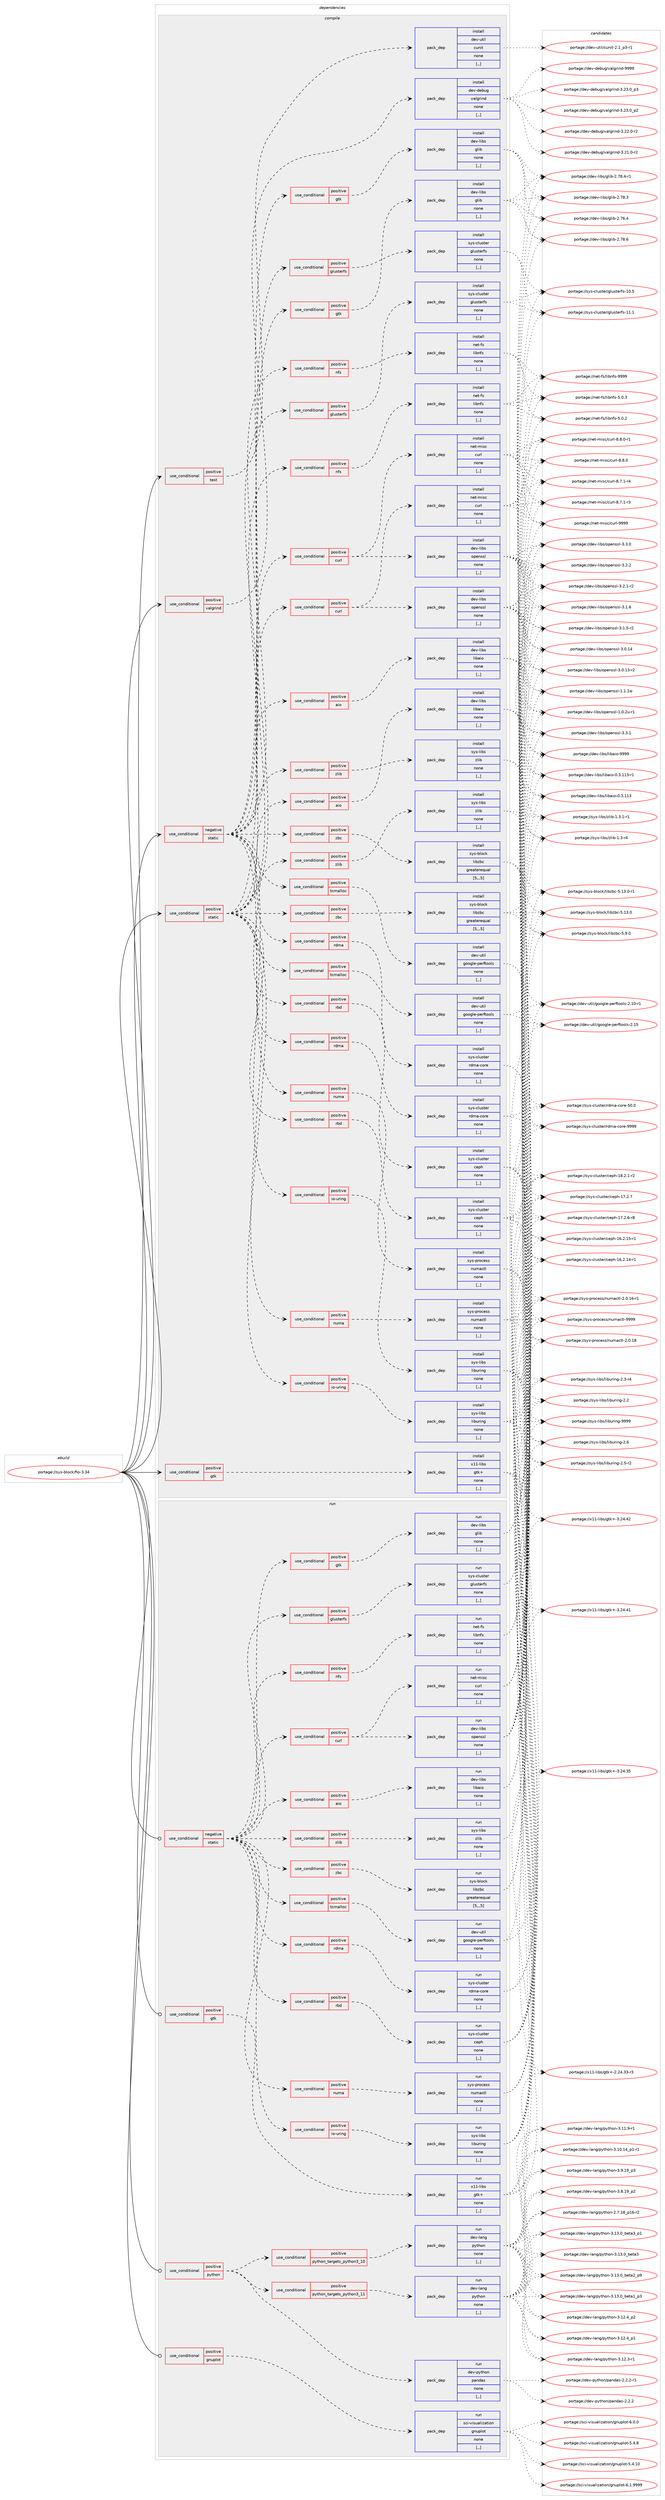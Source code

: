 digraph prolog {

# *************
# Graph options
# *************

newrank=true;
concentrate=true;
compound=true;
graph [rankdir=LR,fontname=Helvetica,fontsize=10,ranksep=1.5];#, ranksep=2.5, nodesep=0.2];
edge  [arrowhead=vee];
node  [fontname=Helvetica,fontsize=10];

# **********
# The ebuild
# **********

subgraph cluster_leftcol {
color=gray;
label=<<i>ebuild</i>>;
id [label="portage://sys-block/fio-3.34", color=red, width=4, href="../sys-block/fio-3.34.svg"];
}

# ****************
# The dependencies
# ****************

subgraph cluster_midcol {
color=gray;
label=<<i>dependencies</i>>;
subgraph cluster_compile {
fillcolor="#eeeeee";
style=filled;
label=<<i>compile</i>>;
subgraph cond112976 {
dependency425872 [label=<<TABLE BORDER="0" CELLBORDER="1" CELLSPACING="0" CELLPADDING="4"><TR><TD ROWSPAN="3" CELLPADDING="10">use_conditional</TD></TR><TR><TD>negative</TD></TR><TR><TD>static</TD></TR></TABLE>>, shape=none, color=red];
subgraph cond112977 {
dependency425873 [label=<<TABLE BORDER="0" CELLBORDER="1" CELLSPACING="0" CELLPADDING="4"><TR><TD ROWSPAN="3" CELLPADDING="10">use_conditional</TD></TR><TR><TD>positive</TD></TR><TR><TD>aio</TD></TR></TABLE>>, shape=none, color=red];
subgraph pack309943 {
dependency425874 [label=<<TABLE BORDER="0" CELLBORDER="1" CELLSPACING="0" CELLPADDING="4" WIDTH="220"><TR><TD ROWSPAN="6" CELLPADDING="30">pack_dep</TD></TR><TR><TD WIDTH="110">install</TD></TR><TR><TD>dev-libs</TD></TR><TR><TD>libaio</TD></TR><TR><TD>none</TD></TR><TR><TD>[,,]</TD></TR></TABLE>>, shape=none, color=blue];
}
dependency425873:e -> dependency425874:w [weight=20,style="dashed",arrowhead="vee"];
}
dependency425872:e -> dependency425873:w [weight=20,style="dashed",arrowhead="vee"];
subgraph cond112978 {
dependency425875 [label=<<TABLE BORDER="0" CELLBORDER="1" CELLSPACING="0" CELLPADDING="4"><TR><TD ROWSPAN="3" CELLPADDING="10">use_conditional</TD></TR><TR><TD>positive</TD></TR><TR><TD>curl</TD></TR></TABLE>>, shape=none, color=red];
subgraph pack309944 {
dependency425876 [label=<<TABLE BORDER="0" CELLBORDER="1" CELLSPACING="0" CELLPADDING="4" WIDTH="220"><TR><TD ROWSPAN="6" CELLPADDING="30">pack_dep</TD></TR><TR><TD WIDTH="110">install</TD></TR><TR><TD>net-misc</TD></TR><TR><TD>curl</TD></TR><TR><TD>none</TD></TR><TR><TD>[,,]</TD></TR></TABLE>>, shape=none, color=blue];
}
dependency425875:e -> dependency425876:w [weight=20,style="dashed",arrowhead="vee"];
subgraph pack309945 {
dependency425877 [label=<<TABLE BORDER="0" CELLBORDER="1" CELLSPACING="0" CELLPADDING="4" WIDTH="220"><TR><TD ROWSPAN="6" CELLPADDING="30">pack_dep</TD></TR><TR><TD WIDTH="110">install</TD></TR><TR><TD>dev-libs</TD></TR><TR><TD>openssl</TD></TR><TR><TD>none</TD></TR><TR><TD>[,,]</TD></TR></TABLE>>, shape=none, color=blue];
}
dependency425875:e -> dependency425877:w [weight=20,style="dashed",arrowhead="vee"];
}
dependency425872:e -> dependency425875:w [weight=20,style="dashed",arrowhead="vee"];
subgraph cond112979 {
dependency425878 [label=<<TABLE BORDER="0" CELLBORDER="1" CELLSPACING="0" CELLPADDING="4"><TR><TD ROWSPAN="3" CELLPADDING="10">use_conditional</TD></TR><TR><TD>positive</TD></TR><TR><TD>nfs</TD></TR></TABLE>>, shape=none, color=red];
subgraph pack309946 {
dependency425879 [label=<<TABLE BORDER="0" CELLBORDER="1" CELLSPACING="0" CELLPADDING="4" WIDTH="220"><TR><TD ROWSPAN="6" CELLPADDING="30">pack_dep</TD></TR><TR><TD WIDTH="110">install</TD></TR><TR><TD>net-fs</TD></TR><TR><TD>libnfs</TD></TR><TR><TD>none</TD></TR><TR><TD>[,,]</TD></TR></TABLE>>, shape=none, color=blue];
}
dependency425878:e -> dependency425879:w [weight=20,style="dashed",arrowhead="vee"];
}
dependency425872:e -> dependency425878:w [weight=20,style="dashed",arrowhead="vee"];
subgraph cond112980 {
dependency425880 [label=<<TABLE BORDER="0" CELLBORDER="1" CELLSPACING="0" CELLPADDING="4"><TR><TD ROWSPAN="3" CELLPADDING="10">use_conditional</TD></TR><TR><TD>positive</TD></TR><TR><TD>glusterfs</TD></TR></TABLE>>, shape=none, color=red];
subgraph pack309947 {
dependency425881 [label=<<TABLE BORDER="0" CELLBORDER="1" CELLSPACING="0" CELLPADDING="4" WIDTH="220"><TR><TD ROWSPAN="6" CELLPADDING="30">pack_dep</TD></TR><TR><TD WIDTH="110">install</TD></TR><TR><TD>sys-cluster</TD></TR><TR><TD>glusterfs</TD></TR><TR><TD>none</TD></TR><TR><TD>[,,]</TD></TR></TABLE>>, shape=none, color=blue];
}
dependency425880:e -> dependency425881:w [weight=20,style="dashed",arrowhead="vee"];
}
dependency425872:e -> dependency425880:w [weight=20,style="dashed",arrowhead="vee"];
subgraph cond112981 {
dependency425882 [label=<<TABLE BORDER="0" CELLBORDER="1" CELLSPACING="0" CELLPADDING="4"><TR><TD ROWSPAN="3" CELLPADDING="10">use_conditional</TD></TR><TR><TD>positive</TD></TR><TR><TD>gtk</TD></TR></TABLE>>, shape=none, color=red];
subgraph pack309948 {
dependency425883 [label=<<TABLE BORDER="0" CELLBORDER="1" CELLSPACING="0" CELLPADDING="4" WIDTH="220"><TR><TD ROWSPAN="6" CELLPADDING="30">pack_dep</TD></TR><TR><TD WIDTH="110">install</TD></TR><TR><TD>dev-libs</TD></TR><TR><TD>glib</TD></TR><TR><TD>none</TD></TR><TR><TD>[,,]</TD></TR></TABLE>>, shape=none, color=blue];
}
dependency425882:e -> dependency425883:w [weight=20,style="dashed",arrowhead="vee"];
}
dependency425872:e -> dependency425882:w [weight=20,style="dashed",arrowhead="vee"];
subgraph cond112982 {
dependency425884 [label=<<TABLE BORDER="0" CELLBORDER="1" CELLSPACING="0" CELLPADDING="4"><TR><TD ROWSPAN="3" CELLPADDING="10">use_conditional</TD></TR><TR><TD>positive</TD></TR><TR><TD>io-uring</TD></TR></TABLE>>, shape=none, color=red];
subgraph pack309949 {
dependency425885 [label=<<TABLE BORDER="0" CELLBORDER="1" CELLSPACING="0" CELLPADDING="4" WIDTH="220"><TR><TD ROWSPAN="6" CELLPADDING="30">pack_dep</TD></TR><TR><TD WIDTH="110">install</TD></TR><TR><TD>sys-libs</TD></TR><TR><TD>liburing</TD></TR><TR><TD>none</TD></TR><TR><TD>[,,]</TD></TR></TABLE>>, shape=none, color=blue];
}
dependency425884:e -> dependency425885:w [weight=20,style="dashed",arrowhead="vee"];
}
dependency425872:e -> dependency425884:w [weight=20,style="dashed",arrowhead="vee"];
subgraph cond112983 {
dependency425886 [label=<<TABLE BORDER="0" CELLBORDER="1" CELLSPACING="0" CELLPADDING="4"><TR><TD ROWSPAN="3" CELLPADDING="10">use_conditional</TD></TR><TR><TD>positive</TD></TR><TR><TD>numa</TD></TR></TABLE>>, shape=none, color=red];
subgraph pack309950 {
dependency425887 [label=<<TABLE BORDER="0" CELLBORDER="1" CELLSPACING="0" CELLPADDING="4" WIDTH="220"><TR><TD ROWSPAN="6" CELLPADDING="30">pack_dep</TD></TR><TR><TD WIDTH="110">install</TD></TR><TR><TD>sys-process</TD></TR><TR><TD>numactl</TD></TR><TR><TD>none</TD></TR><TR><TD>[,,]</TD></TR></TABLE>>, shape=none, color=blue];
}
dependency425886:e -> dependency425887:w [weight=20,style="dashed",arrowhead="vee"];
}
dependency425872:e -> dependency425886:w [weight=20,style="dashed",arrowhead="vee"];
subgraph cond112984 {
dependency425888 [label=<<TABLE BORDER="0" CELLBORDER="1" CELLSPACING="0" CELLPADDING="4"><TR><TD ROWSPAN="3" CELLPADDING="10">use_conditional</TD></TR><TR><TD>positive</TD></TR><TR><TD>rbd</TD></TR></TABLE>>, shape=none, color=red];
subgraph pack309951 {
dependency425889 [label=<<TABLE BORDER="0" CELLBORDER="1" CELLSPACING="0" CELLPADDING="4" WIDTH="220"><TR><TD ROWSPAN="6" CELLPADDING="30">pack_dep</TD></TR><TR><TD WIDTH="110">install</TD></TR><TR><TD>sys-cluster</TD></TR><TR><TD>ceph</TD></TR><TR><TD>none</TD></TR><TR><TD>[,,]</TD></TR></TABLE>>, shape=none, color=blue];
}
dependency425888:e -> dependency425889:w [weight=20,style="dashed",arrowhead="vee"];
}
dependency425872:e -> dependency425888:w [weight=20,style="dashed",arrowhead="vee"];
subgraph cond112985 {
dependency425890 [label=<<TABLE BORDER="0" CELLBORDER="1" CELLSPACING="0" CELLPADDING="4"><TR><TD ROWSPAN="3" CELLPADDING="10">use_conditional</TD></TR><TR><TD>positive</TD></TR><TR><TD>rdma</TD></TR></TABLE>>, shape=none, color=red];
subgraph pack309952 {
dependency425891 [label=<<TABLE BORDER="0" CELLBORDER="1" CELLSPACING="0" CELLPADDING="4" WIDTH="220"><TR><TD ROWSPAN="6" CELLPADDING="30">pack_dep</TD></TR><TR><TD WIDTH="110">install</TD></TR><TR><TD>sys-cluster</TD></TR><TR><TD>rdma-core</TD></TR><TR><TD>none</TD></TR><TR><TD>[,,]</TD></TR></TABLE>>, shape=none, color=blue];
}
dependency425890:e -> dependency425891:w [weight=20,style="dashed",arrowhead="vee"];
}
dependency425872:e -> dependency425890:w [weight=20,style="dashed",arrowhead="vee"];
subgraph cond112986 {
dependency425892 [label=<<TABLE BORDER="0" CELLBORDER="1" CELLSPACING="0" CELLPADDING="4"><TR><TD ROWSPAN="3" CELLPADDING="10">use_conditional</TD></TR><TR><TD>positive</TD></TR><TR><TD>tcmalloc</TD></TR></TABLE>>, shape=none, color=red];
subgraph pack309953 {
dependency425893 [label=<<TABLE BORDER="0" CELLBORDER="1" CELLSPACING="0" CELLPADDING="4" WIDTH="220"><TR><TD ROWSPAN="6" CELLPADDING="30">pack_dep</TD></TR><TR><TD WIDTH="110">install</TD></TR><TR><TD>dev-util</TD></TR><TR><TD>google-perftools</TD></TR><TR><TD>none</TD></TR><TR><TD>[,,]</TD></TR></TABLE>>, shape=none, color=blue];
}
dependency425892:e -> dependency425893:w [weight=20,style="dashed",arrowhead="vee"];
}
dependency425872:e -> dependency425892:w [weight=20,style="dashed",arrowhead="vee"];
subgraph cond112987 {
dependency425894 [label=<<TABLE BORDER="0" CELLBORDER="1" CELLSPACING="0" CELLPADDING="4"><TR><TD ROWSPAN="3" CELLPADDING="10">use_conditional</TD></TR><TR><TD>positive</TD></TR><TR><TD>zbc</TD></TR></TABLE>>, shape=none, color=red];
subgraph pack309954 {
dependency425895 [label=<<TABLE BORDER="0" CELLBORDER="1" CELLSPACING="0" CELLPADDING="4" WIDTH="220"><TR><TD ROWSPAN="6" CELLPADDING="30">pack_dep</TD></TR><TR><TD WIDTH="110">install</TD></TR><TR><TD>sys-block</TD></TR><TR><TD>libzbc</TD></TR><TR><TD>greaterequal</TD></TR><TR><TD>[5,,,5]</TD></TR></TABLE>>, shape=none, color=blue];
}
dependency425894:e -> dependency425895:w [weight=20,style="dashed",arrowhead="vee"];
}
dependency425872:e -> dependency425894:w [weight=20,style="dashed",arrowhead="vee"];
subgraph cond112988 {
dependency425896 [label=<<TABLE BORDER="0" CELLBORDER="1" CELLSPACING="0" CELLPADDING="4"><TR><TD ROWSPAN="3" CELLPADDING="10">use_conditional</TD></TR><TR><TD>positive</TD></TR><TR><TD>zlib</TD></TR></TABLE>>, shape=none, color=red];
subgraph pack309955 {
dependency425897 [label=<<TABLE BORDER="0" CELLBORDER="1" CELLSPACING="0" CELLPADDING="4" WIDTH="220"><TR><TD ROWSPAN="6" CELLPADDING="30">pack_dep</TD></TR><TR><TD WIDTH="110">install</TD></TR><TR><TD>sys-libs</TD></TR><TR><TD>zlib</TD></TR><TR><TD>none</TD></TR><TR><TD>[,,]</TD></TR></TABLE>>, shape=none, color=blue];
}
dependency425896:e -> dependency425897:w [weight=20,style="dashed",arrowhead="vee"];
}
dependency425872:e -> dependency425896:w [weight=20,style="dashed",arrowhead="vee"];
}
id:e -> dependency425872:w [weight=20,style="solid",arrowhead="vee"];
subgraph cond112989 {
dependency425898 [label=<<TABLE BORDER="0" CELLBORDER="1" CELLSPACING="0" CELLPADDING="4"><TR><TD ROWSPAN="3" CELLPADDING="10">use_conditional</TD></TR><TR><TD>positive</TD></TR><TR><TD>gtk</TD></TR></TABLE>>, shape=none, color=red];
subgraph pack309956 {
dependency425899 [label=<<TABLE BORDER="0" CELLBORDER="1" CELLSPACING="0" CELLPADDING="4" WIDTH="220"><TR><TD ROWSPAN="6" CELLPADDING="30">pack_dep</TD></TR><TR><TD WIDTH="110">install</TD></TR><TR><TD>x11-libs</TD></TR><TR><TD>gtk+</TD></TR><TR><TD>none</TD></TR><TR><TD>[,,]</TD></TR></TABLE>>, shape=none, color=blue];
}
dependency425898:e -> dependency425899:w [weight=20,style="dashed",arrowhead="vee"];
}
id:e -> dependency425898:w [weight=20,style="solid",arrowhead="vee"];
subgraph cond112990 {
dependency425900 [label=<<TABLE BORDER="0" CELLBORDER="1" CELLSPACING="0" CELLPADDING="4"><TR><TD ROWSPAN="3" CELLPADDING="10">use_conditional</TD></TR><TR><TD>positive</TD></TR><TR><TD>static</TD></TR></TABLE>>, shape=none, color=red];
subgraph cond112991 {
dependency425901 [label=<<TABLE BORDER="0" CELLBORDER="1" CELLSPACING="0" CELLPADDING="4"><TR><TD ROWSPAN="3" CELLPADDING="10">use_conditional</TD></TR><TR><TD>positive</TD></TR><TR><TD>aio</TD></TR></TABLE>>, shape=none, color=red];
subgraph pack309957 {
dependency425902 [label=<<TABLE BORDER="0" CELLBORDER="1" CELLSPACING="0" CELLPADDING="4" WIDTH="220"><TR><TD ROWSPAN="6" CELLPADDING="30">pack_dep</TD></TR><TR><TD WIDTH="110">install</TD></TR><TR><TD>dev-libs</TD></TR><TR><TD>libaio</TD></TR><TR><TD>none</TD></TR><TR><TD>[,,]</TD></TR></TABLE>>, shape=none, color=blue];
}
dependency425901:e -> dependency425902:w [weight=20,style="dashed",arrowhead="vee"];
}
dependency425900:e -> dependency425901:w [weight=20,style="dashed",arrowhead="vee"];
subgraph cond112992 {
dependency425903 [label=<<TABLE BORDER="0" CELLBORDER="1" CELLSPACING="0" CELLPADDING="4"><TR><TD ROWSPAN="3" CELLPADDING="10">use_conditional</TD></TR><TR><TD>positive</TD></TR><TR><TD>curl</TD></TR></TABLE>>, shape=none, color=red];
subgraph pack309958 {
dependency425904 [label=<<TABLE BORDER="0" CELLBORDER="1" CELLSPACING="0" CELLPADDING="4" WIDTH="220"><TR><TD ROWSPAN="6" CELLPADDING="30">pack_dep</TD></TR><TR><TD WIDTH="110">install</TD></TR><TR><TD>net-misc</TD></TR><TR><TD>curl</TD></TR><TR><TD>none</TD></TR><TR><TD>[,,]</TD></TR></TABLE>>, shape=none, color=blue];
}
dependency425903:e -> dependency425904:w [weight=20,style="dashed",arrowhead="vee"];
subgraph pack309959 {
dependency425905 [label=<<TABLE BORDER="0" CELLBORDER="1" CELLSPACING="0" CELLPADDING="4" WIDTH="220"><TR><TD ROWSPAN="6" CELLPADDING="30">pack_dep</TD></TR><TR><TD WIDTH="110">install</TD></TR><TR><TD>dev-libs</TD></TR><TR><TD>openssl</TD></TR><TR><TD>none</TD></TR><TR><TD>[,,]</TD></TR></TABLE>>, shape=none, color=blue];
}
dependency425903:e -> dependency425905:w [weight=20,style="dashed",arrowhead="vee"];
}
dependency425900:e -> dependency425903:w [weight=20,style="dashed",arrowhead="vee"];
subgraph cond112993 {
dependency425906 [label=<<TABLE BORDER="0" CELLBORDER="1" CELLSPACING="0" CELLPADDING="4"><TR><TD ROWSPAN="3" CELLPADDING="10">use_conditional</TD></TR><TR><TD>positive</TD></TR><TR><TD>nfs</TD></TR></TABLE>>, shape=none, color=red];
subgraph pack309960 {
dependency425907 [label=<<TABLE BORDER="0" CELLBORDER="1" CELLSPACING="0" CELLPADDING="4" WIDTH="220"><TR><TD ROWSPAN="6" CELLPADDING="30">pack_dep</TD></TR><TR><TD WIDTH="110">install</TD></TR><TR><TD>net-fs</TD></TR><TR><TD>libnfs</TD></TR><TR><TD>none</TD></TR><TR><TD>[,,]</TD></TR></TABLE>>, shape=none, color=blue];
}
dependency425906:e -> dependency425907:w [weight=20,style="dashed",arrowhead="vee"];
}
dependency425900:e -> dependency425906:w [weight=20,style="dashed",arrowhead="vee"];
subgraph cond112994 {
dependency425908 [label=<<TABLE BORDER="0" CELLBORDER="1" CELLSPACING="0" CELLPADDING="4"><TR><TD ROWSPAN="3" CELLPADDING="10">use_conditional</TD></TR><TR><TD>positive</TD></TR><TR><TD>glusterfs</TD></TR></TABLE>>, shape=none, color=red];
subgraph pack309961 {
dependency425909 [label=<<TABLE BORDER="0" CELLBORDER="1" CELLSPACING="0" CELLPADDING="4" WIDTH="220"><TR><TD ROWSPAN="6" CELLPADDING="30">pack_dep</TD></TR><TR><TD WIDTH="110">install</TD></TR><TR><TD>sys-cluster</TD></TR><TR><TD>glusterfs</TD></TR><TR><TD>none</TD></TR><TR><TD>[,,]</TD></TR></TABLE>>, shape=none, color=blue];
}
dependency425908:e -> dependency425909:w [weight=20,style="dashed",arrowhead="vee"];
}
dependency425900:e -> dependency425908:w [weight=20,style="dashed",arrowhead="vee"];
subgraph cond112995 {
dependency425910 [label=<<TABLE BORDER="0" CELLBORDER="1" CELLSPACING="0" CELLPADDING="4"><TR><TD ROWSPAN="3" CELLPADDING="10">use_conditional</TD></TR><TR><TD>positive</TD></TR><TR><TD>gtk</TD></TR></TABLE>>, shape=none, color=red];
subgraph pack309962 {
dependency425911 [label=<<TABLE BORDER="0" CELLBORDER="1" CELLSPACING="0" CELLPADDING="4" WIDTH="220"><TR><TD ROWSPAN="6" CELLPADDING="30">pack_dep</TD></TR><TR><TD WIDTH="110">install</TD></TR><TR><TD>dev-libs</TD></TR><TR><TD>glib</TD></TR><TR><TD>none</TD></TR><TR><TD>[,,]</TD></TR></TABLE>>, shape=none, color=blue];
}
dependency425910:e -> dependency425911:w [weight=20,style="dashed",arrowhead="vee"];
}
dependency425900:e -> dependency425910:w [weight=20,style="dashed",arrowhead="vee"];
subgraph cond112996 {
dependency425912 [label=<<TABLE BORDER="0" CELLBORDER="1" CELLSPACING="0" CELLPADDING="4"><TR><TD ROWSPAN="3" CELLPADDING="10">use_conditional</TD></TR><TR><TD>positive</TD></TR><TR><TD>io-uring</TD></TR></TABLE>>, shape=none, color=red];
subgraph pack309963 {
dependency425913 [label=<<TABLE BORDER="0" CELLBORDER="1" CELLSPACING="0" CELLPADDING="4" WIDTH="220"><TR><TD ROWSPAN="6" CELLPADDING="30">pack_dep</TD></TR><TR><TD WIDTH="110">install</TD></TR><TR><TD>sys-libs</TD></TR><TR><TD>liburing</TD></TR><TR><TD>none</TD></TR><TR><TD>[,,]</TD></TR></TABLE>>, shape=none, color=blue];
}
dependency425912:e -> dependency425913:w [weight=20,style="dashed",arrowhead="vee"];
}
dependency425900:e -> dependency425912:w [weight=20,style="dashed",arrowhead="vee"];
subgraph cond112997 {
dependency425914 [label=<<TABLE BORDER="0" CELLBORDER="1" CELLSPACING="0" CELLPADDING="4"><TR><TD ROWSPAN="3" CELLPADDING="10">use_conditional</TD></TR><TR><TD>positive</TD></TR><TR><TD>numa</TD></TR></TABLE>>, shape=none, color=red];
subgraph pack309964 {
dependency425915 [label=<<TABLE BORDER="0" CELLBORDER="1" CELLSPACING="0" CELLPADDING="4" WIDTH="220"><TR><TD ROWSPAN="6" CELLPADDING="30">pack_dep</TD></TR><TR><TD WIDTH="110">install</TD></TR><TR><TD>sys-process</TD></TR><TR><TD>numactl</TD></TR><TR><TD>none</TD></TR><TR><TD>[,,]</TD></TR></TABLE>>, shape=none, color=blue];
}
dependency425914:e -> dependency425915:w [weight=20,style="dashed",arrowhead="vee"];
}
dependency425900:e -> dependency425914:w [weight=20,style="dashed",arrowhead="vee"];
subgraph cond112998 {
dependency425916 [label=<<TABLE BORDER="0" CELLBORDER="1" CELLSPACING="0" CELLPADDING="4"><TR><TD ROWSPAN="3" CELLPADDING="10">use_conditional</TD></TR><TR><TD>positive</TD></TR><TR><TD>rbd</TD></TR></TABLE>>, shape=none, color=red];
subgraph pack309965 {
dependency425917 [label=<<TABLE BORDER="0" CELLBORDER="1" CELLSPACING="0" CELLPADDING="4" WIDTH="220"><TR><TD ROWSPAN="6" CELLPADDING="30">pack_dep</TD></TR><TR><TD WIDTH="110">install</TD></TR><TR><TD>sys-cluster</TD></TR><TR><TD>ceph</TD></TR><TR><TD>none</TD></TR><TR><TD>[,,]</TD></TR></TABLE>>, shape=none, color=blue];
}
dependency425916:e -> dependency425917:w [weight=20,style="dashed",arrowhead="vee"];
}
dependency425900:e -> dependency425916:w [weight=20,style="dashed",arrowhead="vee"];
subgraph cond112999 {
dependency425918 [label=<<TABLE BORDER="0" CELLBORDER="1" CELLSPACING="0" CELLPADDING="4"><TR><TD ROWSPAN="3" CELLPADDING="10">use_conditional</TD></TR><TR><TD>positive</TD></TR><TR><TD>rdma</TD></TR></TABLE>>, shape=none, color=red];
subgraph pack309966 {
dependency425919 [label=<<TABLE BORDER="0" CELLBORDER="1" CELLSPACING="0" CELLPADDING="4" WIDTH="220"><TR><TD ROWSPAN="6" CELLPADDING="30">pack_dep</TD></TR><TR><TD WIDTH="110">install</TD></TR><TR><TD>sys-cluster</TD></TR><TR><TD>rdma-core</TD></TR><TR><TD>none</TD></TR><TR><TD>[,,]</TD></TR></TABLE>>, shape=none, color=blue];
}
dependency425918:e -> dependency425919:w [weight=20,style="dashed",arrowhead="vee"];
}
dependency425900:e -> dependency425918:w [weight=20,style="dashed",arrowhead="vee"];
subgraph cond113000 {
dependency425920 [label=<<TABLE BORDER="0" CELLBORDER="1" CELLSPACING="0" CELLPADDING="4"><TR><TD ROWSPAN="3" CELLPADDING="10">use_conditional</TD></TR><TR><TD>positive</TD></TR><TR><TD>tcmalloc</TD></TR></TABLE>>, shape=none, color=red];
subgraph pack309967 {
dependency425921 [label=<<TABLE BORDER="0" CELLBORDER="1" CELLSPACING="0" CELLPADDING="4" WIDTH="220"><TR><TD ROWSPAN="6" CELLPADDING="30">pack_dep</TD></TR><TR><TD WIDTH="110">install</TD></TR><TR><TD>dev-util</TD></TR><TR><TD>google-perftools</TD></TR><TR><TD>none</TD></TR><TR><TD>[,,]</TD></TR></TABLE>>, shape=none, color=blue];
}
dependency425920:e -> dependency425921:w [weight=20,style="dashed",arrowhead="vee"];
}
dependency425900:e -> dependency425920:w [weight=20,style="dashed",arrowhead="vee"];
subgraph cond113001 {
dependency425922 [label=<<TABLE BORDER="0" CELLBORDER="1" CELLSPACING="0" CELLPADDING="4"><TR><TD ROWSPAN="3" CELLPADDING="10">use_conditional</TD></TR><TR><TD>positive</TD></TR><TR><TD>zbc</TD></TR></TABLE>>, shape=none, color=red];
subgraph pack309968 {
dependency425923 [label=<<TABLE BORDER="0" CELLBORDER="1" CELLSPACING="0" CELLPADDING="4" WIDTH="220"><TR><TD ROWSPAN="6" CELLPADDING="30">pack_dep</TD></TR><TR><TD WIDTH="110">install</TD></TR><TR><TD>sys-block</TD></TR><TR><TD>libzbc</TD></TR><TR><TD>greaterequal</TD></TR><TR><TD>[5,,,5]</TD></TR></TABLE>>, shape=none, color=blue];
}
dependency425922:e -> dependency425923:w [weight=20,style="dashed",arrowhead="vee"];
}
dependency425900:e -> dependency425922:w [weight=20,style="dashed",arrowhead="vee"];
subgraph cond113002 {
dependency425924 [label=<<TABLE BORDER="0" CELLBORDER="1" CELLSPACING="0" CELLPADDING="4"><TR><TD ROWSPAN="3" CELLPADDING="10">use_conditional</TD></TR><TR><TD>positive</TD></TR><TR><TD>zlib</TD></TR></TABLE>>, shape=none, color=red];
subgraph pack309969 {
dependency425925 [label=<<TABLE BORDER="0" CELLBORDER="1" CELLSPACING="0" CELLPADDING="4" WIDTH="220"><TR><TD ROWSPAN="6" CELLPADDING="30">pack_dep</TD></TR><TR><TD WIDTH="110">install</TD></TR><TR><TD>sys-libs</TD></TR><TR><TD>zlib</TD></TR><TR><TD>none</TD></TR><TR><TD>[,,]</TD></TR></TABLE>>, shape=none, color=blue];
}
dependency425924:e -> dependency425925:w [weight=20,style="dashed",arrowhead="vee"];
}
dependency425900:e -> dependency425924:w [weight=20,style="dashed",arrowhead="vee"];
}
id:e -> dependency425900:w [weight=20,style="solid",arrowhead="vee"];
subgraph cond113003 {
dependency425926 [label=<<TABLE BORDER="0" CELLBORDER="1" CELLSPACING="0" CELLPADDING="4"><TR><TD ROWSPAN="3" CELLPADDING="10">use_conditional</TD></TR><TR><TD>positive</TD></TR><TR><TD>test</TD></TR></TABLE>>, shape=none, color=red];
subgraph pack309970 {
dependency425927 [label=<<TABLE BORDER="0" CELLBORDER="1" CELLSPACING="0" CELLPADDING="4" WIDTH="220"><TR><TD ROWSPAN="6" CELLPADDING="30">pack_dep</TD></TR><TR><TD WIDTH="110">install</TD></TR><TR><TD>dev-util</TD></TR><TR><TD>cunit</TD></TR><TR><TD>none</TD></TR><TR><TD>[,,]</TD></TR></TABLE>>, shape=none, color=blue];
}
dependency425926:e -> dependency425927:w [weight=20,style="dashed",arrowhead="vee"];
}
id:e -> dependency425926:w [weight=20,style="solid",arrowhead="vee"];
subgraph cond113004 {
dependency425928 [label=<<TABLE BORDER="0" CELLBORDER="1" CELLSPACING="0" CELLPADDING="4"><TR><TD ROWSPAN="3" CELLPADDING="10">use_conditional</TD></TR><TR><TD>positive</TD></TR><TR><TD>valgrind</TD></TR></TABLE>>, shape=none, color=red];
subgraph pack309971 {
dependency425929 [label=<<TABLE BORDER="0" CELLBORDER="1" CELLSPACING="0" CELLPADDING="4" WIDTH="220"><TR><TD ROWSPAN="6" CELLPADDING="30">pack_dep</TD></TR><TR><TD WIDTH="110">install</TD></TR><TR><TD>dev-debug</TD></TR><TR><TD>valgrind</TD></TR><TR><TD>none</TD></TR><TR><TD>[,,]</TD></TR></TABLE>>, shape=none, color=blue];
}
dependency425928:e -> dependency425929:w [weight=20,style="dashed",arrowhead="vee"];
}
id:e -> dependency425928:w [weight=20,style="solid",arrowhead="vee"];
}
subgraph cluster_compileandrun {
fillcolor="#eeeeee";
style=filled;
label=<<i>compile and run</i>>;
}
subgraph cluster_run {
fillcolor="#eeeeee";
style=filled;
label=<<i>run</i>>;
subgraph cond113005 {
dependency425930 [label=<<TABLE BORDER="0" CELLBORDER="1" CELLSPACING="0" CELLPADDING="4"><TR><TD ROWSPAN="3" CELLPADDING="10">use_conditional</TD></TR><TR><TD>negative</TD></TR><TR><TD>static</TD></TR></TABLE>>, shape=none, color=red];
subgraph cond113006 {
dependency425931 [label=<<TABLE BORDER="0" CELLBORDER="1" CELLSPACING="0" CELLPADDING="4"><TR><TD ROWSPAN="3" CELLPADDING="10">use_conditional</TD></TR><TR><TD>positive</TD></TR><TR><TD>aio</TD></TR></TABLE>>, shape=none, color=red];
subgraph pack309972 {
dependency425932 [label=<<TABLE BORDER="0" CELLBORDER="1" CELLSPACING="0" CELLPADDING="4" WIDTH="220"><TR><TD ROWSPAN="6" CELLPADDING="30">pack_dep</TD></TR><TR><TD WIDTH="110">run</TD></TR><TR><TD>dev-libs</TD></TR><TR><TD>libaio</TD></TR><TR><TD>none</TD></TR><TR><TD>[,,]</TD></TR></TABLE>>, shape=none, color=blue];
}
dependency425931:e -> dependency425932:w [weight=20,style="dashed",arrowhead="vee"];
}
dependency425930:e -> dependency425931:w [weight=20,style="dashed",arrowhead="vee"];
subgraph cond113007 {
dependency425933 [label=<<TABLE BORDER="0" CELLBORDER="1" CELLSPACING="0" CELLPADDING="4"><TR><TD ROWSPAN="3" CELLPADDING="10">use_conditional</TD></TR><TR><TD>positive</TD></TR><TR><TD>curl</TD></TR></TABLE>>, shape=none, color=red];
subgraph pack309973 {
dependency425934 [label=<<TABLE BORDER="0" CELLBORDER="1" CELLSPACING="0" CELLPADDING="4" WIDTH="220"><TR><TD ROWSPAN="6" CELLPADDING="30">pack_dep</TD></TR><TR><TD WIDTH="110">run</TD></TR><TR><TD>net-misc</TD></TR><TR><TD>curl</TD></TR><TR><TD>none</TD></TR><TR><TD>[,,]</TD></TR></TABLE>>, shape=none, color=blue];
}
dependency425933:e -> dependency425934:w [weight=20,style="dashed",arrowhead="vee"];
subgraph pack309974 {
dependency425935 [label=<<TABLE BORDER="0" CELLBORDER="1" CELLSPACING="0" CELLPADDING="4" WIDTH="220"><TR><TD ROWSPAN="6" CELLPADDING="30">pack_dep</TD></TR><TR><TD WIDTH="110">run</TD></TR><TR><TD>dev-libs</TD></TR><TR><TD>openssl</TD></TR><TR><TD>none</TD></TR><TR><TD>[,,]</TD></TR></TABLE>>, shape=none, color=blue];
}
dependency425933:e -> dependency425935:w [weight=20,style="dashed",arrowhead="vee"];
}
dependency425930:e -> dependency425933:w [weight=20,style="dashed",arrowhead="vee"];
subgraph cond113008 {
dependency425936 [label=<<TABLE BORDER="0" CELLBORDER="1" CELLSPACING="0" CELLPADDING="4"><TR><TD ROWSPAN="3" CELLPADDING="10">use_conditional</TD></TR><TR><TD>positive</TD></TR><TR><TD>nfs</TD></TR></TABLE>>, shape=none, color=red];
subgraph pack309975 {
dependency425937 [label=<<TABLE BORDER="0" CELLBORDER="1" CELLSPACING="0" CELLPADDING="4" WIDTH="220"><TR><TD ROWSPAN="6" CELLPADDING="30">pack_dep</TD></TR><TR><TD WIDTH="110">run</TD></TR><TR><TD>net-fs</TD></TR><TR><TD>libnfs</TD></TR><TR><TD>none</TD></TR><TR><TD>[,,]</TD></TR></TABLE>>, shape=none, color=blue];
}
dependency425936:e -> dependency425937:w [weight=20,style="dashed",arrowhead="vee"];
}
dependency425930:e -> dependency425936:w [weight=20,style="dashed",arrowhead="vee"];
subgraph cond113009 {
dependency425938 [label=<<TABLE BORDER="0" CELLBORDER="1" CELLSPACING="0" CELLPADDING="4"><TR><TD ROWSPAN="3" CELLPADDING="10">use_conditional</TD></TR><TR><TD>positive</TD></TR><TR><TD>glusterfs</TD></TR></TABLE>>, shape=none, color=red];
subgraph pack309976 {
dependency425939 [label=<<TABLE BORDER="0" CELLBORDER="1" CELLSPACING="0" CELLPADDING="4" WIDTH="220"><TR><TD ROWSPAN="6" CELLPADDING="30">pack_dep</TD></TR><TR><TD WIDTH="110">run</TD></TR><TR><TD>sys-cluster</TD></TR><TR><TD>glusterfs</TD></TR><TR><TD>none</TD></TR><TR><TD>[,,]</TD></TR></TABLE>>, shape=none, color=blue];
}
dependency425938:e -> dependency425939:w [weight=20,style="dashed",arrowhead="vee"];
}
dependency425930:e -> dependency425938:w [weight=20,style="dashed",arrowhead="vee"];
subgraph cond113010 {
dependency425940 [label=<<TABLE BORDER="0" CELLBORDER="1" CELLSPACING="0" CELLPADDING="4"><TR><TD ROWSPAN="3" CELLPADDING="10">use_conditional</TD></TR><TR><TD>positive</TD></TR><TR><TD>gtk</TD></TR></TABLE>>, shape=none, color=red];
subgraph pack309977 {
dependency425941 [label=<<TABLE BORDER="0" CELLBORDER="1" CELLSPACING="0" CELLPADDING="4" WIDTH="220"><TR><TD ROWSPAN="6" CELLPADDING="30">pack_dep</TD></TR><TR><TD WIDTH="110">run</TD></TR><TR><TD>dev-libs</TD></TR><TR><TD>glib</TD></TR><TR><TD>none</TD></TR><TR><TD>[,,]</TD></TR></TABLE>>, shape=none, color=blue];
}
dependency425940:e -> dependency425941:w [weight=20,style="dashed",arrowhead="vee"];
}
dependency425930:e -> dependency425940:w [weight=20,style="dashed",arrowhead="vee"];
subgraph cond113011 {
dependency425942 [label=<<TABLE BORDER="0" CELLBORDER="1" CELLSPACING="0" CELLPADDING="4"><TR><TD ROWSPAN="3" CELLPADDING="10">use_conditional</TD></TR><TR><TD>positive</TD></TR><TR><TD>io-uring</TD></TR></TABLE>>, shape=none, color=red];
subgraph pack309978 {
dependency425943 [label=<<TABLE BORDER="0" CELLBORDER="1" CELLSPACING="0" CELLPADDING="4" WIDTH="220"><TR><TD ROWSPAN="6" CELLPADDING="30">pack_dep</TD></TR><TR><TD WIDTH="110">run</TD></TR><TR><TD>sys-libs</TD></TR><TR><TD>liburing</TD></TR><TR><TD>none</TD></TR><TR><TD>[,,]</TD></TR></TABLE>>, shape=none, color=blue];
}
dependency425942:e -> dependency425943:w [weight=20,style="dashed",arrowhead="vee"];
}
dependency425930:e -> dependency425942:w [weight=20,style="dashed",arrowhead="vee"];
subgraph cond113012 {
dependency425944 [label=<<TABLE BORDER="0" CELLBORDER="1" CELLSPACING="0" CELLPADDING="4"><TR><TD ROWSPAN="3" CELLPADDING="10">use_conditional</TD></TR><TR><TD>positive</TD></TR><TR><TD>numa</TD></TR></TABLE>>, shape=none, color=red];
subgraph pack309979 {
dependency425945 [label=<<TABLE BORDER="0" CELLBORDER="1" CELLSPACING="0" CELLPADDING="4" WIDTH="220"><TR><TD ROWSPAN="6" CELLPADDING="30">pack_dep</TD></TR><TR><TD WIDTH="110">run</TD></TR><TR><TD>sys-process</TD></TR><TR><TD>numactl</TD></TR><TR><TD>none</TD></TR><TR><TD>[,,]</TD></TR></TABLE>>, shape=none, color=blue];
}
dependency425944:e -> dependency425945:w [weight=20,style="dashed",arrowhead="vee"];
}
dependency425930:e -> dependency425944:w [weight=20,style="dashed",arrowhead="vee"];
subgraph cond113013 {
dependency425946 [label=<<TABLE BORDER="0" CELLBORDER="1" CELLSPACING="0" CELLPADDING="4"><TR><TD ROWSPAN="3" CELLPADDING="10">use_conditional</TD></TR><TR><TD>positive</TD></TR><TR><TD>rbd</TD></TR></TABLE>>, shape=none, color=red];
subgraph pack309980 {
dependency425947 [label=<<TABLE BORDER="0" CELLBORDER="1" CELLSPACING="0" CELLPADDING="4" WIDTH="220"><TR><TD ROWSPAN="6" CELLPADDING="30">pack_dep</TD></TR><TR><TD WIDTH="110">run</TD></TR><TR><TD>sys-cluster</TD></TR><TR><TD>ceph</TD></TR><TR><TD>none</TD></TR><TR><TD>[,,]</TD></TR></TABLE>>, shape=none, color=blue];
}
dependency425946:e -> dependency425947:w [weight=20,style="dashed",arrowhead="vee"];
}
dependency425930:e -> dependency425946:w [weight=20,style="dashed",arrowhead="vee"];
subgraph cond113014 {
dependency425948 [label=<<TABLE BORDER="0" CELLBORDER="1" CELLSPACING="0" CELLPADDING="4"><TR><TD ROWSPAN="3" CELLPADDING="10">use_conditional</TD></TR><TR><TD>positive</TD></TR><TR><TD>rdma</TD></TR></TABLE>>, shape=none, color=red];
subgraph pack309981 {
dependency425949 [label=<<TABLE BORDER="0" CELLBORDER="1" CELLSPACING="0" CELLPADDING="4" WIDTH="220"><TR><TD ROWSPAN="6" CELLPADDING="30">pack_dep</TD></TR><TR><TD WIDTH="110">run</TD></TR><TR><TD>sys-cluster</TD></TR><TR><TD>rdma-core</TD></TR><TR><TD>none</TD></TR><TR><TD>[,,]</TD></TR></TABLE>>, shape=none, color=blue];
}
dependency425948:e -> dependency425949:w [weight=20,style="dashed",arrowhead="vee"];
}
dependency425930:e -> dependency425948:w [weight=20,style="dashed",arrowhead="vee"];
subgraph cond113015 {
dependency425950 [label=<<TABLE BORDER="0" CELLBORDER="1" CELLSPACING="0" CELLPADDING="4"><TR><TD ROWSPAN="3" CELLPADDING="10">use_conditional</TD></TR><TR><TD>positive</TD></TR><TR><TD>tcmalloc</TD></TR></TABLE>>, shape=none, color=red];
subgraph pack309982 {
dependency425951 [label=<<TABLE BORDER="0" CELLBORDER="1" CELLSPACING="0" CELLPADDING="4" WIDTH="220"><TR><TD ROWSPAN="6" CELLPADDING="30">pack_dep</TD></TR><TR><TD WIDTH="110">run</TD></TR><TR><TD>dev-util</TD></TR><TR><TD>google-perftools</TD></TR><TR><TD>none</TD></TR><TR><TD>[,,]</TD></TR></TABLE>>, shape=none, color=blue];
}
dependency425950:e -> dependency425951:w [weight=20,style="dashed",arrowhead="vee"];
}
dependency425930:e -> dependency425950:w [weight=20,style="dashed",arrowhead="vee"];
subgraph cond113016 {
dependency425952 [label=<<TABLE BORDER="0" CELLBORDER="1" CELLSPACING="0" CELLPADDING="4"><TR><TD ROWSPAN="3" CELLPADDING="10">use_conditional</TD></TR><TR><TD>positive</TD></TR><TR><TD>zbc</TD></TR></TABLE>>, shape=none, color=red];
subgraph pack309983 {
dependency425953 [label=<<TABLE BORDER="0" CELLBORDER="1" CELLSPACING="0" CELLPADDING="4" WIDTH="220"><TR><TD ROWSPAN="6" CELLPADDING="30">pack_dep</TD></TR><TR><TD WIDTH="110">run</TD></TR><TR><TD>sys-block</TD></TR><TR><TD>libzbc</TD></TR><TR><TD>greaterequal</TD></TR><TR><TD>[5,,,5]</TD></TR></TABLE>>, shape=none, color=blue];
}
dependency425952:e -> dependency425953:w [weight=20,style="dashed",arrowhead="vee"];
}
dependency425930:e -> dependency425952:w [weight=20,style="dashed",arrowhead="vee"];
subgraph cond113017 {
dependency425954 [label=<<TABLE BORDER="0" CELLBORDER="1" CELLSPACING="0" CELLPADDING="4"><TR><TD ROWSPAN="3" CELLPADDING="10">use_conditional</TD></TR><TR><TD>positive</TD></TR><TR><TD>zlib</TD></TR></TABLE>>, shape=none, color=red];
subgraph pack309984 {
dependency425955 [label=<<TABLE BORDER="0" CELLBORDER="1" CELLSPACING="0" CELLPADDING="4" WIDTH="220"><TR><TD ROWSPAN="6" CELLPADDING="30">pack_dep</TD></TR><TR><TD WIDTH="110">run</TD></TR><TR><TD>sys-libs</TD></TR><TR><TD>zlib</TD></TR><TR><TD>none</TD></TR><TR><TD>[,,]</TD></TR></TABLE>>, shape=none, color=blue];
}
dependency425954:e -> dependency425955:w [weight=20,style="dashed",arrowhead="vee"];
}
dependency425930:e -> dependency425954:w [weight=20,style="dashed",arrowhead="vee"];
}
id:e -> dependency425930:w [weight=20,style="solid",arrowhead="odot"];
subgraph cond113018 {
dependency425956 [label=<<TABLE BORDER="0" CELLBORDER="1" CELLSPACING="0" CELLPADDING="4"><TR><TD ROWSPAN="3" CELLPADDING="10">use_conditional</TD></TR><TR><TD>positive</TD></TR><TR><TD>gnuplot</TD></TR></TABLE>>, shape=none, color=red];
subgraph pack309985 {
dependency425957 [label=<<TABLE BORDER="0" CELLBORDER="1" CELLSPACING="0" CELLPADDING="4" WIDTH="220"><TR><TD ROWSPAN="6" CELLPADDING="30">pack_dep</TD></TR><TR><TD WIDTH="110">run</TD></TR><TR><TD>sci-visualization</TD></TR><TR><TD>gnuplot</TD></TR><TR><TD>none</TD></TR><TR><TD>[,,]</TD></TR></TABLE>>, shape=none, color=blue];
}
dependency425956:e -> dependency425957:w [weight=20,style="dashed",arrowhead="vee"];
}
id:e -> dependency425956:w [weight=20,style="solid",arrowhead="odot"];
subgraph cond113019 {
dependency425958 [label=<<TABLE BORDER="0" CELLBORDER="1" CELLSPACING="0" CELLPADDING="4"><TR><TD ROWSPAN="3" CELLPADDING="10">use_conditional</TD></TR><TR><TD>positive</TD></TR><TR><TD>gtk</TD></TR></TABLE>>, shape=none, color=red];
subgraph pack309986 {
dependency425959 [label=<<TABLE BORDER="0" CELLBORDER="1" CELLSPACING="0" CELLPADDING="4" WIDTH="220"><TR><TD ROWSPAN="6" CELLPADDING="30">pack_dep</TD></TR><TR><TD WIDTH="110">run</TD></TR><TR><TD>x11-libs</TD></TR><TR><TD>gtk+</TD></TR><TR><TD>none</TD></TR><TR><TD>[,,]</TD></TR></TABLE>>, shape=none, color=blue];
}
dependency425958:e -> dependency425959:w [weight=20,style="dashed",arrowhead="vee"];
}
id:e -> dependency425958:w [weight=20,style="solid",arrowhead="odot"];
subgraph cond113020 {
dependency425960 [label=<<TABLE BORDER="0" CELLBORDER="1" CELLSPACING="0" CELLPADDING="4"><TR><TD ROWSPAN="3" CELLPADDING="10">use_conditional</TD></TR><TR><TD>positive</TD></TR><TR><TD>python</TD></TR></TABLE>>, shape=none, color=red];
subgraph cond113021 {
dependency425961 [label=<<TABLE BORDER="0" CELLBORDER="1" CELLSPACING="0" CELLPADDING="4"><TR><TD ROWSPAN="3" CELLPADDING="10">use_conditional</TD></TR><TR><TD>positive</TD></TR><TR><TD>python_targets_python3_10</TD></TR></TABLE>>, shape=none, color=red];
subgraph pack309987 {
dependency425962 [label=<<TABLE BORDER="0" CELLBORDER="1" CELLSPACING="0" CELLPADDING="4" WIDTH="220"><TR><TD ROWSPAN="6" CELLPADDING="30">pack_dep</TD></TR><TR><TD WIDTH="110">run</TD></TR><TR><TD>dev-lang</TD></TR><TR><TD>python</TD></TR><TR><TD>none</TD></TR><TR><TD>[,,]</TD></TR></TABLE>>, shape=none, color=blue];
}
dependency425961:e -> dependency425962:w [weight=20,style="dashed",arrowhead="vee"];
}
dependency425960:e -> dependency425961:w [weight=20,style="dashed",arrowhead="vee"];
subgraph cond113022 {
dependency425963 [label=<<TABLE BORDER="0" CELLBORDER="1" CELLSPACING="0" CELLPADDING="4"><TR><TD ROWSPAN="3" CELLPADDING="10">use_conditional</TD></TR><TR><TD>positive</TD></TR><TR><TD>python_targets_python3_11</TD></TR></TABLE>>, shape=none, color=red];
subgraph pack309988 {
dependency425964 [label=<<TABLE BORDER="0" CELLBORDER="1" CELLSPACING="0" CELLPADDING="4" WIDTH="220"><TR><TD ROWSPAN="6" CELLPADDING="30">pack_dep</TD></TR><TR><TD WIDTH="110">run</TD></TR><TR><TD>dev-lang</TD></TR><TR><TD>python</TD></TR><TR><TD>none</TD></TR><TR><TD>[,,]</TD></TR></TABLE>>, shape=none, color=blue];
}
dependency425963:e -> dependency425964:w [weight=20,style="dashed",arrowhead="vee"];
}
dependency425960:e -> dependency425963:w [weight=20,style="dashed",arrowhead="vee"];
subgraph pack309989 {
dependency425965 [label=<<TABLE BORDER="0" CELLBORDER="1" CELLSPACING="0" CELLPADDING="4" WIDTH="220"><TR><TD ROWSPAN="6" CELLPADDING="30">pack_dep</TD></TR><TR><TD WIDTH="110">run</TD></TR><TR><TD>dev-python</TD></TR><TR><TD>pandas</TD></TR><TR><TD>none</TD></TR><TR><TD>[,,]</TD></TR></TABLE>>, shape=none, color=blue];
}
dependency425960:e -> dependency425965:w [weight=20,style="dashed",arrowhead="vee"];
}
id:e -> dependency425960:w [weight=20,style="solid",arrowhead="odot"];
}
}

# **************
# The candidates
# **************

subgraph cluster_choices {
rank=same;
color=gray;
label=<<i>candidates</i>>;

subgraph choice309943 {
color=black;
nodesep=1;
choice10010111845108105981154710810598971051114557575757 [label="portage://dev-libs/libaio-9999", color=red, width=4,href="../dev-libs/libaio-9999.svg"];
choice100101118451081059811547108105989710511145484651464949514511449 [label="portage://dev-libs/libaio-0.3.113-r1", color=red, width=4,href="../dev-libs/libaio-0.3.113-r1.svg"];
choice10010111845108105981154710810598971051114548465146494951 [label="portage://dev-libs/libaio-0.3.113", color=red, width=4,href="../dev-libs/libaio-0.3.113.svg"];
dependency425874:e -> choice10010111845108105981154710810598971051114557575757:w [style=dotted,weight="100"];
dependency425874:e -> choice100101118451081059811547108105989710511145484651464949514511449:w [style=dotted,weight="100"];
dependency425874:e -> choice10010111845108105981154710810598971051114548465146494951:w [style=dotted,weight="100"];
}
subgraph choice309944 {
color=black;
nodesep=1;
choice110101116451091051159947991171141084557575757 [label="portage://net-misc/curl-9999", color=red, width=4,href="../net-misc/curl-9999.svg"];
choice110101116451091051159947991171141084556465646484511449 [label="portage://net-misc/curl-8.8.0-r1", color=red, width=4,href="../net-misc/curl-8.8.0-r1.svg"];
choice11010111645109105115994799117114108455646564648 [label="portage://net-misc/curl-8.8.0", color=red, width=4,href="../net-misc/curl-8.8.0.svg"];
choice110101116451091051159947991171141084556465546494511452 [label="portage://net-misc/curl-8.7.1-r4", color=red, width=4,href="../net-misc/curl-8.7.1-r4.svg"];
choice110101116451091051159947991171141084556465546494511451 [label="portage://net-misc/curl-8.7.1-r3", color=red, width=4,href="../net-misc/curl-8.7.1-r3.svg"];
dependency425876:e -> choice110101116451091051159947991171141084557575757:w [style=dotted,weight="100"];
dependency425876:e -> choice110101116451091051159947991171141084556465646484511449:w [style=dotted,weight="100"];
dependency425876:e -> choice11010111645109105115994799117114108455646564648:w [style=dotted,weight="100"];
dependency425876:e -> choice110101116451091051159947991171141084556465546494511452:w [style=dotted,weight="100"];
dependency425876:e -> choice110101116451091051159947991171141084556465546494511451:w [style=dotted,weight="100"];
}
subgraph choice309945 {
color=black;
nodesep=1;
choice100101118451081059811547111112101110115115108455146514649 [label="portage://dev-libs/openssl-3.3.1", color=red, width=4,href="../dev-libs/openssl-3.3.1.svg"];
choice100101118451081059811547111112101110115115108455146514648 [label="portage://dev-libs/openssl-3.3.0", color=red, width=4,href="../dev-libs/openssl-3.3.0.svg"];
choice100101118451081059811547111112101110115115108455146504650 [label="portage://dev-libs/openssl-3.2.2", color=red, width=4,href="../dev-libs/openssl-3.2.2.svg"];
choice1001011184510810598115471111121011101151151084551465046494511450 [label="portage://dev-libs/openssl-3.2.1-r2", color=red, width=4,href="../dev-libs/openssl-3.2.1-r2.svg"];
choice100101118451081059811547111112101110115115108455146494654 [label="portage://dev-libs/openssl-3.1.6", color=red, width=4,href="../dev-libs/openssl-3.1.6.svg"];
choice1001011184510810598115471111121011101151151084551464946534511450 [label="portage://dev-libs/openssl-3.1.5-r2", color=red, width=4,href="../dev-libs/openssl-3.1.5-r2.svg"];
choice10010111845108105981154711111210111011511510845514648464952 [label="portage://dev-libs/openssl-3.0.14", color=red, width=4,href="../dev-libs/openssl-3.0.14.svg"];
choice100101118451081059811547111112101110115115108455146484649514511450 [label="portage://dev-libs/openssl-3.0.13-r2", color=red, width=4,href="../dev-libs/openssl-3.0.13-r2.svg"];
choice100101118451081059811547111112101110115115108454946494649119 [label="portage://dev-libs/openssl-1.1.1w", color=red, width=4,href="../dev-libs/openssl-1.1.1w.svg"];
choice1001011184510810598115471111121011101151151084549464846501174511449 [label="portage://dev-libs/openssl-1.0.2u-r1", color=red, width=4,href="../dev-libs/openssl-1.0.2u-r1.svg"];
dependency425877:e -> choice100101118451081059811547111112101110115115108455146514649:w [style=dotted,weight="100"];
dependency425877:e -> choice100101118451081059811547111112101110115115108455146514648:w [style=dotted,weight="100"];
dependency425877:e -> choice100101118451081059811547111112101110115115108455146504650:w [style=dotted,weight="100"];
dependency425877:e -> choice1001011184510810598115471111121011101151151084551465046494511450:w [style=dotted,weight="100"];
dependency425877:e -> choice100101118451081059811547111112101110115115108455146494654:w [style=dotted,weight="100"];
dependency425877:e -> choice1001011184510810598115471111121011101151151084551464946534511450:w [style=dotted,weight="100"];
dependency425877:e -> choice10010111845108105981154711111210111011511510845514648464952:w [style=dotted,weight="100"];
dependency425877:e -> choice100101118451081059811547111112101110115115108455146484649514511450:w [style=dotted,weight="100"];
dependency425877:e -> choice100101118451081059811547111112101110115115108454946494649119:w [style=dotted,weight="100"];
dependency425877:e -> choice1001011184510810598115471111121011101151151084549464846501174511449:w [style=dotted,weight="100"];
}
subgraph choice309946 {
color=black;
nodesep=1;
choice1101011164510211547108105981101021154557575757 [label="portage://net-fs/libnfs-9999", color=red, width=4,href="../net-fs/libnfs-9999.svg"];
choice110101116451021154710810598110102115455346484651 [label="portage://net-fs/libnfs-5.0.3", color=red, width=4,href="../net-fs/libnfs-5.0.3.svg"];
choice110101116451021154710810598110102115455346484650 [label="portage://net-fs/libnfs-5.0.2", color=red, width=4,href="../net-fs/libnfs-5.0.2.svg"];
dependency425879:e -> choice1101011164510211547108105981101021154557575757:w [style=dotted,weight="100"];
dependency425879:e -> choice110101116451021154710810598110102115455346484651:w [style=dotted,weight="100"];
dependency425879:e -> choice110101116451021154710810598110102115455346484650:w [style=dotted,weight="100"];
}
subgraph choice309947 {
color=black;
nodesep=1;
choice1151211154599108117115116101114471031081171151161011141021154549494649 [label="portage://sys-cluster/glusterfs-11.1", color=red, width=4,href="../sys-cluster/glusterfs-11.1.svg"];
choice1151211154599108117115116101114471031081171151161011141021154549484653 [label="portage://sys-cluster/glusterfs-10.5", color=red, width=4,href="../sys-cluster/glusterfs-10.5.svg"];
dependency425881:e -> choice1151211154599108117115116101114471031081171151161011141021154549494649:w [style=dotted,weight="100"];
dependency425881:e -> choice1151211154599108117115116101114471031081171151161011141021154549484653:w [style=dotted,weight="100"];
}
subgraph choice309948 {
color=black;
nodesep=1;
choice1001011184510810598115471031081059845504655564654 [label="portage://dev-libs/glib-2.78.6", color=red, width=4,href="../dev-libs/glib-2.78.6.svg"];
choice10010111845108105981154710310810598455046555646524511449 [label="portage://dev-libs/glib-2.78.4-r1", color=red, width=4,href="../dev-libs/glib-2.78.4-r1.svg"];
choice1001011184510810598115471031081059845504655564651 [label="portage://dev-libs/glib-2.78.3", color=red, width=4,href="../dev-libs/glib-2.78.3.svg"];
choice1001011184510810598115471031081059845504655544652 [label="portage://dev-libs/glib-2.76.4", color=red, width=4,href="../dev-libs/glib-2.76.4.svg"];
dependency425883:e -> choice1001011184510810598115471031081059845504655564654:w [style=dotted,weight="100"];
dependency425883:e -> choice10010111845108105981154710310810598455046555646524511449:w [style=dotted,weight="100"];
dependency425883:e -> choice1001011184510810598115471031081059845504655564651:w [style=dotted,weight="100"];
dependency425883:e -> choice1001011184510810598115471031081059845504655544652:w [style=dotted,weight="100"];
}
subgraph choice309949 {
color=black;
nodesep=1;
choice115121115451081059811547108105981171141051101034557575757 [label="portage://sys-libs/liburing-9999", color=red, width=4,href="../sys-libs/liburing-9999.svg"];
choice1151211154510810598115471081059811711410511010345504654 [label="portage://sys-libs/liburing-2.6", color=red, width=4,href="../sys-libs/liburing-2.6.svg"];
choice11512111545108105981154710810598117114105110103455046534511450 [label="portage://sys-libs/liburing-2.5-r2", color=red, width=4,href="../sys-libs/liburing-2.5-r2.svg"];
choice11512111545108105981154710810598117114105110103455046514511452 [label="portage://sys-libs/liburing-2.3-r4", color=red, width=4,href="../sys-libs/liburing-2.3-r4.svg"];
choice1151211154510810598115471081059811711410511010345504650 [label="portage://sys-libs/liburing-2.2", color=red, width=4,href="../sys-libs/liburing-2.2.svg"];
dependency425885:e -> choice115121115451081059811547108105981171141051101034557575757:w [style=dotted,weight="100"];
dependency425885:e -> choice1151211154510810598115471081059811711410511010345504654:w [style=dotted,weight="100"];
dependency425885:e -> choice11512111545108105981154710810598117114105110103455046534511450:w [style=dotted,weight="100"];
dependency425885:e -> choice11512111545108105981154710810598117114105110103455046514511452:w [style=dotted,weight="100"];
dependency425885:e -> choice1151211154510810598115471081059811711410511010345504650:w [style=dotted,weight="100"];
}
subgraph choice309950 {
color=black;
nodesep=1;
choice11512111545112114111991011151154711011710997991161084557575757 [label="portage://sys-process/numactl-9999", color=red, width=4,href="../sys-process/numactl-9999.svg"];
choice115121115451121141119910111511547110117109979911610845504648464956 [label="portage://sys-process/numactl-2.0.18", color=red, width=4,href="../sys-process/numactl-2.0.18.svg"];
choice1151211154511211411199101115115471101171099799116108455046484649544511449 [label="portage://sys-process/numactl-2.0.16-r1", color=red, width=4,href="../sys-process/numactl-2.0.16-r1.svg"];
dependency425887:e -> choice11512111545112114111991011151154711011710997991161084557575757:w [style=dotted,weight="100"];
dependency425887:e -> choice115121115451121141119910111511547110117109979911610845504648464956:w [style=dotted,weight="100"];
dependency425887:e -> choice1151211154511211411199101115115471101171099799116108455046484649544511449:w [style=dotted,weight="100"];
}
subgraph choice309951 {
color=black;
nodesep=1;
choice11512111545991081171151161011144799101112104454956465046494511450 [label="portage://sys-cluster/ceph-18.2.1-r2", color=red, width=4,href="../sys-cluster/ceph-18.2.1-r2.svg"];
choice1151211154599108117115116101114479910111210445495546504655 [label="portage://sys-cluster/ceph-17.2.7", color=red, width=4,href="../sys-cluster/ceph-17.2.7.svg"];
choice11512111545991081171151161011144799101112104454955465046544511456 [label="portage://sys-cluster/ceph-17.2.6-r8", color=red, width=4,href="../sys-cluster/ceph-17.2.6-r8.svg"];
choice1151211154599108117115116101114479910111210445495446504649534511449 [label="portage://sys-cluster/ceph-16.2.15-r1", color=red, width=4,href="../sys-cluster/ceph-16.2.15-r1.svg"];
choice1151211154599108117115116101114479910111210445495446504649524511449 [label="portage://sys-cluster/ceph-16.2.14-r1", color=red, width=4,href="../sys-cluster/ceph-16.2.14-r1.svg"];
dependency425889:e -> choice11512111545991081171151161011144799101112104454956465046494511450:w [style=dotted,weight="100"];
dependency425889:e -> choice1151211154599108117115116101114479910111210445495546504655:w [style=dotted,weight="100"];
dependency425889:e -> choice11512111545991081171151161011144799101112104454955465046544511456:w [style=dotted,weight="100"];
dependency425889:e -> choice1151211154599108117115116101114479910111210445495446504649534511449:w [style=dotted,weight="100"];
dependency425889:e -> choice1151211154599108117115116101114479910111210445495446504649524511449:w [style=dotted,weight="100"];
}
subgraph choice309952 {
color=black;
nodesep=1;
choice1151211154599108117115116101114471141001099745991111141014557575757 [label="portage://sys-cluster/rdma-core-9999", color=red, width=4,href="../sys-cluster/rdma-core-9999.svg"];
choice1151211154599108117115116101114471141001099745991111141014553484648 [label="portage://sys-cluster/rdma-core-50.0", color=red, width=4,href="../sys-cluster/rdma-core-50.0.svg"];
dependency425891:e -> choice1151211154599108117115116101114471141001099745991111141014557575757:w [style=dotted,weight="100"];
dependency425891:e -> choice1151211154599108117115116101114471141001099745991111141014553484648:w [style=dotted,weight="100"];
}
subgraph choice309953 {
color=black;
nodesep=1;
choice1001011184511711610510847103111111103108101451121011141021161111111081154550464953 [label="portage://dev-util/google-perftools-2.15", color=red, width=4,href="../dev-util/google-perftools-2.15.svg"];
choice10010111845117116105108471031111111031081014511210111410211611111110811545504649484511449 [label="portage://dev-util/google-perftools-2.10-r1", color=red, width=4,href="../dev-util/google-perftools-2.10-r1.svg"];
dependency425893:e -> choice1001011184511711610510847103111111103108101451121011141021161111111081154550464953:w [style=dotted,weight="100"];
dependency425893:e -> choice10010111845117116105108471031111111031081014511210111410211611111110811545504649484511449:w [style=dotted,weight="100"];
}
subgraph choice309954 {
color=black;
nodesep=1;
choice11512111545981081119910747108105981229899455346495146484511449 [label="portage://sys-block/libzbc-5.13.0-r1", color=red, width=4,href="../sys-block/libzbc-5.13.0-r1.svg"];
choice1151211154598108111991074710810598122989945534649514648 [label="portage://sys-block/libzbc-5.13.0", color=red, width=4,href="../sys-block/libzbc-5.13.0.svg"];
choice11512111545981081119910747108105981229899455346574648 [label="portage://sys-block/libzbc-5.9.0", color=red, width=4,href="../sys-block/libzbc-5.9.0.svg"];
dependency425895:e -> choice11512111545981081119910747108105981229899455346495146484511449:w [style=dotted,weight="100"];
dependency425895:e -> choice1151211154598108111991074710810598122989945534649514648:w [style=dotted,weight="100"];
dependency425895:e -> choice11512111545981081119910747108105981229899455346574648:w [style=dotted,weight="100"];
}
subgraph choice309955 {
color=black;
nodesep=1;
choice115121115451081059811547122108105984549465146494511449 [label="portage://sys-libs/zlib-1.3.1-r1", color=red, width=4,href="../sys-libs/zlib-1.3.1-r1.svg"];
choice11512111545108105981154712210810598454946514511452 [label="portage://sys-libs/zlib-1.3-r4", color=red, width=4,href="../sys-libs/zlib-1.3-r4.svg"];
dependency425897:e -> choice115121115451081059811547122108105984549465146494511449:w [style=dotted,weight="100"];
dependency425897:e -> choice11512111545108105981154712210810598454946514511452:w [style=dotted,weight="100"];
}
subgraph choice309956 {
color=black;
nodesep=1;
choice1204949451081059811547103116107434551465052465250 [label="portage://x11-libs/gtk+-3.24.42", color=red, width=4,href="../x11-libs/gtk+-3.24.42.svg"];
choice1204949451081059811547103116107434551465052465249 [label="portage://x11-libs/gtk+-3.24.41", color=red, width=4,href="../x11-libs/gtk+-3.24.41.svg"];
choice1204949451081059811547103116107434551465052465153 [label="portage://x11-libs/gtk+-3.24.35", color=red, width=4,href="../x11-libs/gtk+-3.24.35.svg"];
choice12049494510810598115471031161074345504650524651514511451 [label="portage://x11-libs/gtk+-2.24.33-r3", color=red, width=4,href="../x11-libs/gtk+-2.24.33-r3.svg"];
dependency425899:e -> choice1204949451081059811547103116107434551465052465250:w [style=dotted,weight="100"];
dependency425899:e -> choice1204949451081059811547103116107434551465052465249:w [style=dotted,weight="100"];
dependency425899:e -> choice1204949451081059811547103116107434551465052465153:w [style=dotted,weight="100"];
dependency425899:e -> choice12049494510810598115471031161074345504650524651514511451:w [style=dotted,weight="100"];
}
subgraph choice309957 {
color=black;
nodesep=1;
choice10010111845108105981154710810598971051114557575757 [label="portage://dev-libs/libaio-9999", color=red, width=4,href="../dev-libs/libaio-9999.svg"];
choice100101118451081059811547108105989710511145484651464949514511449 [label="portage://dev-libs/libaio-0.3.113-r1", color=red, width=4,href="../dev-libs/libaio-0.3.113-r1.svg"];
choice10010111845108105981154710810598971051114548465146494951 [label="portage://dev-libs/libaio-0.3.113", color=red, width=4,href="../dev-libs/libaio-0.3.113.svg"];
dependency425902:e -> choice10010111845108105981154710810598971051114557575757:w [style=dotted,weight="100"];
dependency425902:e -> choice100101118451081059811547108105989710511145484651464949514511449:w [style=dotted,weight="100"];
dependency425902:e -> choice10010111845108105981154710810598971051114548465146494951:w [style=dotted,weight="100"];
}
subgraph choice309958 {
color=black;
nodesep=1;
choice110101116451091051159947991171141084557575757 [label="portage://net-misc/curl-9999", color=red, width=4,href="../net-misc/curl-9999.svg"];
choice110101116451091051159947991171141084556465646484511449 [label="portage://net-misc/curl-8.8.0-r1", color=red, width=4,href="../net-misc/curl-8.8.0-r1.svg"];
choice11010111645109105115994799117114108455646564648 [label="portage://net-misc/curl-8.8.0", color=red, width=4,href="../net-misc/curl-8.8.0.svg"];
choice110101116451091051159947991171141084556465546494511452 [label="portage://net-misc/curl-8.7.1-r4", color=red, width=4,href="../net-misc/curl-8.7.1-r4.svg"];
choice110101116451091051159947991171141084556465546494511451 [label="portage://net-misc/curl-8.7.1-r3", color=red, width=4,href="../net-misc/curl-8.7.1-r3.svg"];
dependency425904:e -> choice110101116451091051159947991171141084557575757:w [style=dotted,weight="100"];
dependency425904:e -> choice110101116451091051159947991171141084556465646484511449:w [style=dotted,weight="100"];
dependency425904:e -> choice11010111645109105115994799117114108455646564648:w [style=dotted,weight="100"];
dependency425904:e -> choice110101116451091051159947991171141084556465546494511452:w [style=dotted,weight="100"];
dependency425904:e -> choice110101116451091051159947991171141084556465546494511451:w [style=dotted,weight="100"];
}
subgraph choice309959 {
color=black;
nodesep=1;
choice100101118451081059811547111112101110115115108455146514649 [label="portage://dev-libs/openssl-3.3.1", color=red, width=4,href="../dev-libs/openssl-3.3.1.svg"];
choice100101118451081059811547111112101110115115108455146514648 [label="portage://dev-libs/openssl-3.3.0", color=red, width=4,href="../dev-libs/openssl-3.3.0.svg"];
choice100101118451081059811547111112101110115115108455146504650 [label="portage://dev-libs/openssl-3.2.2", color=red, width=4,href="../dev-libs/openssl-3.2.2.svg"];
choice1001011184510810598115471111121011101151151084551465046494511450 [label="portage://dev-libs/openssl-3.2.1-r2", color=red, width=4,href="../dev-libs/openssl-3.2.1-r2.svg"];
choice100101118451081059811547111112101110115115108455146494654 [label="portage://dev-libs/openssl-3.1.6", color=red, width=4,href="../dev-libs/openssl-3.1.6.svg"];
choice1001011184510810598115471111121011101151151084551464946534511450 [label="portage://dev-libs/openssl-3.1.5-r2", color=red, width=4,href="../dev-libs/openssl-3.1.5-r2.svg"];
choice10010111845108105981154711111210111011511510845514648464952 [label="portage://dev-libs/openssl-3.0.14", color=red, width=4,href="../dev-libs/openssl-3.0.14.svg"];
choice100101118451081059811547111112101110115115108455146484649514511450 [label="portage://dev-libs/openssl-3.0.13-r2", color=red, width=4,href="../dev-libs/openssl-3.0.13-r2.svg"];
choice100101118451081059811547111112101110115115108454946494649119 [label="portage://dev-libs/openssl-1.1.1w", color=red, width=4,href="../dev-libs/openssl-1.1.1w.svg"];
choice1001011184510810598115471111121011101151151084549464846501174511449 [label="portage://dev-libs/openssl-1.0.2u-r1", color=red, width=4,href="../dev-libs/openssl-1.0.2u-r1.svg"];
dependency425905:e -> choice100101118451081059811547111112101110115115108455146514649:w [style=dotted,weight="100"];
dependency425905:e -> choice100101118451081059811547111112101110115115108455146514648:w [style=dotted,weight="100"];
dependency425905:e -> choice100101118451081059811547111112101110115115108455146504650:w [style=dotted,weight="100"];
dependency425905:e -> choice1001011184510810598115471111121011101151151084551465046494511450:w [style=dotted,weight="100"];
dependency425905:e -> choice100101118451081059811547111112101110115115108455146494654:w [style=dotted,weight="100"];
dependency425905:e -> choice1001011184510810598115471111121011101151151084551464946534511450:w [style=dotted,weight="100"];
dependency425905:e -> choice10010111845108105981154711111210111011511510845514648464952:w [style=dotted,weight="100"];
dependency425905:e -> choice100101118451081059811547111112101110115115108455146484649514511450:w [style=dotted,weight="100"];
dependency425905:e -> choice100101118451081059811547111112101110115115108454946494649119:w [style=dotted,weight="100"];
dependency425905:e -> choice1001011184510810598115471111121011101151151084549464846501174511449:w [style=dotted,weight="100"];
}
subgraph choice309960 {
color=black;
nodesep=1;
choice1101011164510211547108105981101021154557575757 [label="portage://net-fs/libnfs-9999", color=red, width=4,href="../net-fs/libnfs-9999.svg"];
choice110101116451021154710810598110102115455346484651 [label="portage://net-fs/libnfs-5.0.3", color=red, width=4,href="../net-fs/libnfs-5.0.3.svg"];
choice110101116451021154710810598110102115455346484650 [label="portage://net-fs/libnfs-5.0.2", color=red, width=4,href="../net-fs/libnfs-5.0.2.svg"];
dependency425907:e -> choice1101011164510211547108105981101021154557575757:w [style=dotted,weight="100"];
dependency425907:e -> choice110101116451021154710810598110102115455346484651:w [style=dotted,weight="100"];
dependency425907:e -> choice110101116451021154710810598110102115455346484650:w [style=dotted,weight="100"];
}
subgraph choice309961 {
color=black;
nodesep=1;
choice1151211154599108117115116101114471031081171151161011141021154549494649 [label="portage://sys-cluster/glusterfs-11.1", color=red, width=4,href="../sys-cluster/glusterfs-11.1.svg"];
choice1151211154599108117115116101114471031081171151161011141021154549484653 [label="portage://sys-cluster/glusterfs-10.5", color=red, width=4,href="../sys-cluster/glusterfs-10.5.svg"];
dependency425909:e -> choice1151211154599108117115116101114471031081171151161011141021154549494649:w [style=dotted,weight="100"];
dependency425909:e -> choice1151211154599108117115116101114471031081171151161011141021154549484653:w [style=dotted,weight="100"];
}
subgraph choice309962 {
color=black;
nodesep=1;
choice1001011184510810598115471031081059845504655564654 [label="portage://dev-libs/glib-2.78.6", color=red, width=4,href="../dev-libs/glib-2.78.6.svg"];
choice10010111845108105981154710310810598455046555646524511449 [label="portage://dev-libs/glib-2.78.4-r1", color=red, width=4,href="../dev-libs/glib-2.78.4-r1.svg"];
choice1001011184510810598115471031081059845504655564651 [label="portage://dev-libs/glib-2.78.3", color=red, width=4,href="../dev-libs/glib-2.78.3.svg"];
choice1001011184510810598115471031081059845504655544652 [label="portage://dev-libs/glib-2.76.4", color=red, width=4,href="../dev-libs/glib-2.76.4.svg"];
dependency425911:e -> choice1001011184510810598115471031081059845504655564654:w [style=dotted,weight="100"];
dependency425911:e -> choice10010111845108105981154710310810598455046555646524511449:w [style=dotted,weight="100"];
dependency425911:e -> choice1001011184510810598115471031081059845504655564651:w [style=dotted,weight="100"];
dependency425911:e -> choice1001011184510810598115471031081059845504655544652:w [style=dotted,weight="100"];
}
subgraph choice309963 {
color=black;
nodesep=1;
choice115121115451081059811547108105981171141051101034557575757 [label="portage://sys-libs/liburing-9999", color=red, width=4,href="../sys-libs/liburing-9999.svg"];
choice1151211154510810598115471081059811711410511010345504654 [label="portage://sys-libs/liburing-2.6", color=red, width=4,href="../sys-libs/liburing-2.6.svg"];
choice11512111545108105981154710810598117114105110103455046534511450 [label="portage://sys-libs/liburing-2.5-r2", color=red, width=4,href="../sys-libs/liburing-2.5-r2.svg"];
choice11512111545108105981154710810598117114105110103455046514511452 [label="portage://sys-libs/liburing-2.3-r4", color=red, width=4,href="../sys-libs/liburing-2.3-r4.svg"];
choice1151211154510810598115471081059811711410511010345504650 [label="portage://sys-libs/liburing-2.2", color=red, width=4,href="../sys-libs/liburing-2.2.svg"];
dependency425913:e -> choice115121115451081059811547108105981171141051101034557575757:w [style=dotted,weight="100"];
dependency425913:e -> choice1151211154510810598115471081059811711410511010345504654:w [style=dotted,weight="100"];
dependency425913:e -> choice11512111545108105981154710810598117114105110103455046534511450:w [style=dotted,weight="100"];
dependency425913:e -> choice11512111545108105981154710810598117114105110103455046514511452:w [style=dotted,weight="100"];
dependency425913:e -> choice1151211154510810598115471081059811711410511010345504650:w [style=dotted,weight="100"];
}
subgraph choice309964 {
color=black;
nodesep=1;
choice11512111545112114111991011151154711011710997991161084557575757 [label="portage://sys-process/numactl-9999", color=red, width=4,href="../sys-process/numactl-9999.svg"];
choice115121115451121141119910111511547110117109979911610845504648464956 [label="portage://sys-process/numactl-2.0.18", color=red, width=4,href="../sys-process/numactl-2.0.18.svg"];
choice1151211154511211411199101115115471101171099799116108455046484649544511449 [label="portage://sys-process/numactl-2.0.16-r1", color=red, width=4,href="../sys-process/numactl-2.0.16-r1.svg"];
dependency425915:e -> choice11512111545112114111991011151154711011710997991161084557575757:w [style=dotted,weight="100"];
dependency425915:e -> choice115121115451121141119910111511547110117109979911610845504648464956:w [style=dotted,weight="100"];
dependency425915:e -> choice1151211154511211411199101115115471101171099799116108455046484649544511449:w [style=dotted,weight="100"];
}
subgraph choice309965 {
color=black;
nodesep=1;
choice11512111545991081171151161011144799101112104454956465046494511450 [label="portage://sys-cluster/ceph-18.2.1-r2", color=red, width=4,href="../sys-cluster/ceph-18.2.1-r2.svg"];
choice1151211154599108117115116101114479910111210445495546504655 [label="portage://sys-cluster/ceph-17.2.7", color=red, width=4,href="../sys-cluster/ceph-17.2.7.svg"];
choice11512111545991081171151161011144799101112104454955465046544511456 [label="portage://sys-cluster/ceph-17.2.6-r8", color=red, width=4,href="../sys-cluster/ceph-17.2.6-r8.svg"];
choice1151211154599108117115116101114479910111210445495446504649534511449 [label="portage://sys-cluster/ceph-16.2.15-r1", color=red, width=4,href="../sys-cluster/ceph-16.2.15-r1.svg"];
choice1151211154599108117115116101114479910111210445495446504649524511449 [label="portage://sys-cluster/ceph-16.2.14-r1", color=red, width=4,href="../sys-cluster/ceph-16.2.14-r1.svg"];
dependency425917:e -> choice11512111545991081171151161011144799101112104454956465046494511450:w [style=dotted,weight="100"];
dependency425917:e -> choice1151211154599108117115116101114479910111210445495546504655:w [style=dotted,weight="100"];
dependency425917:e -> choice11512111545991081171151161011144799101112104454955465046544511456:w [style=dotted,weight="100"];
dependency425917:e -> choice1151211154599108117115116101114479910111210445495446504649534511449:w [style=dotted,weight="100"];
dependency425917:e -> choice1151211154599108117115116101114479910111210445495446504649524511449:w [style=dotted,weight="100"];
}
subgraph choice309966 {
color=black;
nodesep=1;
choice1151211154599108117115116101114471141001099745991111141014557575757 [label="portage://sys-cluster/rdma-core-9999", color=red, width=4,href="../sys-cluster/rdma-core-9999.svg"];
choice1151211154599108117115116101114471141001099745991111141014553484648 [label="portage://sys-cluster/rdma-core-50.0", color=red, width=4,href="../sys-cluster/rdma-core-50.0.svg"];
dependency425919:e -> choice1151211154599108117115116101114471141001099745991111141014557575757:w [style=dotted,weight="100"];
dependency425919:e -> choice1151211154599108117115116101114471141001099745991111141014553484648:w [style=dotted,weight="100"];
}
subgraph choice309967 {
color=black;
nodesep=1;
choice1001011184511711610510847103111111103108101451121011141021161111111081154550464953 [label="portage://dev-util/google-perftools-2.15", color=red, width=4,href="../dev-util/google-perftools-2.15.svg"];
choice10010111845117116105108471031111111031081014511210111410211611111110811545504649484511449 [label="portage://dev-util/google-perftools-2.10-r1", color=red, width=4,href="../dev-util/google-perftools-2.10-r1.svg"];
dependency425921:e -> choice1001011184511711610510847103111111103108101451121011141021161111111081154550464953:w [style=dotted,weight="100"];
dependency425921:e -> choice10010111845117116105108471031111111031081014511210111410211611111110811545504649484511449:w [style=dotted,weight="100"];
}
subgraph choice309968 {
color=black;
nodesep=1;
choice11512111545981081119910747108105981229899455346495146484511449 [label="portage://sys-block/libzbc-5.13.0-r1", color=red, width=4,href="../sys-block/libzbc-5.13.0-r1.svg"];
choice1151211154598108111991074710810598122989945534649514648 [label="portage://sys-block/libzbc-5.13.0", color=red, width=4,href="../sys-block/libzbc-5.13.0.svg"];
choice11512111545981081119910747108105981229899455346574648 [label="portage://sys-block/libzbc-5.9.0", color=red, width=4,href="../sys-block/libzbc-5.9.0.svg"];
dependency425923:e -> choice11512111545981081119910747108105981229899455346495146484511449:w [style=dotted,weight="100"];
dependency425923:e -> choice1151211154598108111991074710810598122989945534649514648:w [style=dotted,weight="100"];
dependency425923:e -> choice11512111545981081119910747108105981229899455346574648:w [style=dotted,weight="100"];
}
subgraph choice309969 {
color=black;
nodesep=1;
choice115121115451081059811547122108105984549465146494511449 [label="portage://sys-libs/zlib-1.3.1-r1", color=red, width=4,href="../sys-libs/zlib-1.3.1-r1.svg"];
choice11512111545108105981154712210810598454946514511452 [label="portage://sys-libs/zlib-1.3-r4", color=red, width=4,href="../sys-libs/zlib-1.3-r4.svg"];
dependency425925:e -> choice115121115451081059811547122108105984549465146494511449:w [style=dotted,weight="100"];
dependency425925:e -> choice11512111545108105981154712210810598454946514511452:w [style=dotted,weight="100"];
}
subgraph choice309970 {
color=black;
nodesep=1;
choice1001011184511711610510847991171101051164550464995112514511449 [label="portage://dev-util/cunit-2.1_p3-r1", color=red, width=4,href="../dev-util/cunit-2.1_p3-r1.svg"];
dependency425927:e -> choice1001011184511711610510847991171101051164550464995112514511449:w [style=dotted,weight="100"];
}
subgraph choice309971 {
color=black;
nodesep=1;
choice100101118451001019811710347118971081031141051101004557575757 [label="portage://dev-debug/valgrind-9999", color=red, width=4,href="../dev-debug/valgrind-9999.svg"];
choice10010111845100101981171034711897108103114105110100455146505146489511251 [label="portage://dev-debug/valgrind-3.23.0_p3", color=red, width=4,href="../dev-debug/valgrind-3.23.0_p3.svg"];
choice10010111845100101981171034711897108103114105110100455146505146489511250 [label="portage://dev-debug/valgrind-3.23.0_p2", color=red, width=4,href="../dev-debug/valgrind-3.23.0_p2.svg"];
choice10010111845100101981171034711897108103114105110100455146505046484511450 [label="portage://dev-debug/valgrind-3.22.0-r2", color=red, width=4,href="../dev-debug/valgrind-3.22.0-r2.svg"];
choice10010111845100101981171034711897108103114105110100455146504946484511450 [label="portage://dev-debug/valgrind-3.21.0-r2", color=red, width=4,href="../dev-debug/valgrind-3.21.0-r2.svg"];
dependency425929:e -> choice100101118451001019811710347118971081031141051101004557575757:w [style=dotted,weight="100"];
dependency425929:e -> choice10010111845100101981171034711897108103114105110100455146505146489511251:w [style=dotted,weight="100"];
dependency425929:e -> choice10010111845100101981171034711897108103114105110100455146505146489511250:w [style=dotted,weight="100"];
dependency425929:e -> choice10010111845100101981171034711897108103114105110100455146505046484511450:w [style=dotted,weight="100"];
dependency425929:e -> choice10010111845100101981171034711897108103114105110100455146504946484511450:w [style=dotted,weight="100"];
}
subgraph choice309972 {
color=black;
nodesep=1;
choice10010111845108105981154710810598971051114557575757 [label="portage://dev-libs/libaio-9999", color=red, width=4,href="../dev-libs/libaio-9999.svg"];
choice100101118451081059811547108105989710511145484651464949514511449 [label="portage://dev-libs/libaio-0.3.113-r1", color=red, width=4,href="../dev-libs/libaio-0.3.113-r1.svg"];
choice10010111845108105981154710810598971051114548465146494951 [label="portage://dev-libs/libaio-0.3.113", color=red, width=4,href="../dev-libs/libaio-0.3.113.svg"];
dependency425932:e -> choice10010111845108105981154710810598971051114557575757:w [style=dotted,weight="100"];
dependency425932:e -> choice100101118451081059811547108105989710511145484651464949514511449:w [style=dotted,weight="100"];
dependency425932:e -> choice10010111845108105981154710810598971051114548465146494951:w [style=dotted,weight="100"];
}
subgraph choice309973 {
color=black;
nodesep=1;
choice110101116451091051159947991171141084557575757 [label="portage://net-misc/curl-9999", color=red, width=4,href="../net-misc/curl-9999.svg"];
choice110101116451091051159947991171141084556465646484511449 [label="portage://net-misc/curl-8.8.0-r1", color=red, width=4,href="../net-misc/curl-8.8.0-r1.svg"];
choice11010111645109105115994799117114108455646564648 [label="portage://net-misc/curl-8.8.0", color=red, width=4,href="../net-misc/curl-8.8.0.svg"];
choice110101116451091051159947991171141084556465546494511452 [label="portage://net-misc/curl-8.7.1-r4", color=red, width=4,href="../net-misc/curl-8.7.1-r4.svg"];
choice110101116451091051159947991171141084556465546494511451 [label="portage://net-misc/curl-8.7.1-r3", color=red, width=4,href="../net-misc/curl-8.7.1-r3.svg"];
dependency425934:e -> choice110101116451091051159947991171141084557575757:w [style=dotted,weight="100"];
dependency425934:e -> choice110101116451091051159947991171141084556465646484511449:w [style=dotted,weight="100"];
dependency425934:e -> choice11010111645109105115994799117114108455646564648:w [style=dotted,weight="100"];
dependency425934:e -> choice110101116451091051159947991171141084556465546494511452:w [style=dotted,weight="100"];
dependency425934:e -> choice110101116451091051159947991171141084556465546494511451:w [style=dotted,weight="100"];
}
subgraph choice309974 {
color=black;
nodesep=1;
choice100101118451081059811547111112101110115115108455146514649 [label="portage://dev-libs/openssl-3.3.1", color=red, width=4,href="../dev-libs/openssl-3.3.1.svg"];
choice100101118451081059811547111112101110115115108455146514648 [label="portage://dev-libs/openssl-3.3.0", color=red, width=4,href="../dev-libs/openssl-3.3.0.svg"];
choice100101118451081059811547111112101110115115108455146504650 [label="portage://dev-libs/openssl-3.2.2", color=red, width=4,href="../dev-libs/openssl-3.2.2.svg"];
choice1001011184510810598115471111121011101151151084551465046494511450 [label="portage://dev-libs/openssl-3.2.1-r2", color=red, width=4,href="../dev-libs/openssl-3.2.1-r2.svg"];
choice100101118451081059811547111112101110115115108455146494654 [label="portage://dev-libs/openssl-3.1.6", color=red, width=4,href="../dev-libs/openssl-3.1.6.svg"];
choice1001011184510810598115471111121011101151151084551464946534511450 [label="portage://dev-libs/openssl-3.1.5-r2", color=red, width=4,href="../dev-libs/openssl-3.1.5-r2.svg"];
choice10010111845108105981154711111210111011511510845514648464952 [label="portage://dev-libs/openssl-3.0.14", color=red, width=4,href="../dev-libs/openssl-3.0.14.svg"];
choice100101118451081059811547111112101110115115108455146484649514511450 [label="portage://dev-libs/openssl-3.0.13-r2", color=red, width=4,href="../dev-libs/openssl-3.0.13-r2.svg"];
choice100101118451081059811547111112101110115115108454946494649119 [label="portage://dev-libs/openssl-1.1.1w", color=red, width=4,href="../dev-libs/openssl-1.1.1w.svg"];
choice1001011184510810598115471111121011101151151084549464846501174511449 [label="portage://dev-libs/openssl-1.0.2u-r1", color=red, width=4,href="../dev-libs/openssl-1.0.2u-r1.svg"];
dependency425935:e -> choice100101118451081059811547111112101110115115108455146514649:w [style=dotted,weight="100"];
dependency425935:e -> choice100101118451081059811547111112101110115115108455146514648:w [style=dotted,weight="100"];
dependency425935:e -> choice100101118451081059811547111112101110115115108455146504650:w [style=dotted,weight="100"];
dependency425935:e -> choice1001011184510810598115471111121011101151151084551465046494511450:w [style=dotted,weight="100"];
dependency425935:e -> choice100101118451081059811547111112101110115115108455146494654:w [style=dotted,weight="100"];
dependency425935:e -> choice1001011184510810598115471111121011101151151084551464946534511450:w [style=dotted,weight="100"];
dependency425935:e -> choice10010111845108105981154711111210111011511510845514648464952:w [style=dotted,weight="100"];
dependency425935:e -> choice100101118451081059811547111112101110115115108455146484649514511450:w [style=dotted,weight="100"];
dependency425935:e -> choice100101118451081059811547111112101110115115108454946494649119:w [style=dotted,weight="100"];
dependency425935:e -> choice1001011184510810598115471111121011101151151084549464846501174511449:w [style=dotted,weight="100"];
}
subgraph choice309975 {
color=black;
nodesep=1;
choice1101011164510211547108105981101021154557575757 [label="portage://net-fs/libnfs-9999", color=red, width=4,href="../net-fs/libnfs-9999.svg"];
choice110101116451021154710810598110102115455346484651 [label="portage://net-fs/libnfs-5.0.3", color=red, width=4,href="../net-fs/libnfs-5.0.3.svg"];
choice110101116451021154710810598110102115455346484650 [label="portage://net-fs/libnfs-5.0.2", color=red, width=4,href="../net-fs/libnfs-5.0.2.svg"];
dependency425937:e -> choice1101011164510211547108105981101021154557575757:w [style=dotted,weight="100"];
dependency425937:e -> choice110101116451021154710810598110102115455346484651:w [style=dotted,weight="100"];
dependency425937:e -> choice110101116451021154710810598110102115455346484650:w [style=dotted,weight="100"];
}
subgraph choice309976 {
color=black;
nodesep=1;
choice1151211154599108117115116101114471031081171151161011141021154549494649 [label="portage://sys-cluster/glusterfs-11.1", color=red, width=4,href="../sys-cluster/glusterfs-11.1.svg"];
choice1151211154599108117115116101114471031081171151161011141021154549484653 [label="portage://sys-cluster/glusterfs-10.5", color=red, width=4,href="../sys-cluster/glusterfs-10.5.svg"];
dependency425939:e -> choice1151211154599108117115116101114471031081171151161011141021154549494649:w [style=dotted,weight="100"];
dependency425939:e -> choice1151211154599108117115116101114471031081171151161011141021154549484653:w [style=dotted,weight="100"];
}
subgraph choice309977 {
color=black;
nodesep=1;
choice1001011184510810598115471031081059845504655564654 [label="portage://dev-libs/glib-2.78.6", color=red, width=4,href="../dev-libs/glib-2.78.6.svg"];
choice10010111845108105981154710310810598455046555646524511449 [label="portage://dev-libs/glib-2.78.4-r1", color=red, width=4,href="../dev-libs/glib-2.78.4-r1.svg"];
choice1001011184510810598115471031081059845504655564651 [label="portage://dev-libs/glib-2.78.3", color=red, width=4,href="../dev-libs/glib-2.78.3.svg"];
choice1001011184510810598115471031081059845504655544652 [label="portage://dev-libs/glib-2.76.4", color=red, width=4,href="../dev-libs/glib-2.76.4.svg"];
dependency425941:e -> choice1001011184510810598115471031081059845504655564654:w [style=dotted,weight="100"];
dependency425941:e -> choice10010111845108105981154710310810598455046555646524511449:w [style=dotted,weight="100"];
dependency425941:e -> choice1001011184510810598115471031081059845504655564651:w [style=dotted,weight="100"];
dependency425941:e -> choice1001011184510810598115471031081059845504655544652:w [style=dotted,weight="100"];
}
subgraph choice309978 {
color=black;
nodesep=1;
choice115121115451081059811547108105981171141051101034557575757 [label="portage://sys-libs/liburing-9999", color=red, width=4,href="../sys-libs/liburing-9999.svg"];
choice1151211154510810598115471081059811711410511010345504654 [label="portage://sys-libs/liburing-2.6", color=red, width=4,href="../sys-libs/liburing-2.6.svg"];
choice11512111545108105981154710810598117114105110103455046534511450 [label="portage://sys-libs/liburing-2.5-r2", color=red, width=4,href="../sys-libs/liburing-2.5-r2.svg"];
choice11512111545108105981154710810598117114105110103455046514511452 [label="portage://sys-libs/liburing-2.3-r4", color=red, width=4,href="../sys-libs/liburing-2.3-r4.svg"];
choice1151211154510810598115471081059811711410511010345504650 [label="portage://sys-libs/liburing-2.2", color=red, width=4,href="../sys-libs/liburing-2.2.svg"];
dependency425943:e -> choice115121115451081059811547108105981171141051101034557575757:w [style=dotted,weight="100"];
dependency425943:e -> choice1151211154510810598115471081059811711410511010345504654:w [style=dotted,weight="100"];
dependency425943:e -> choice11512111545108105981154710810598117114105110103455046534511450:w [style=dotted,weight="100"];
dependency425943:e -> choice11512111545108105981154710810598117114105110103455046514511452:w [style=dotted,weight="100"];
dependency425943:e -> choice1151211154510810598115471081059811711410511010345504650:w [style=dotted,weight="100"];
}
subgraph choice309979 {
color=black;
nodesep=1;
choice11512111545112114111991011151154711011710997991161084557575757 [label="portage://sys-process/numactl-9999", color=red, width=4,href="../sys-process/numactl-9999.svg"];
choice115121115451121141119910111511547110117109979911610845504648464956 [label="portage://sys-process/numactl-2.0.18", color=red, width=4,href="../sys-process/numactl-2.0.18.svg"];
choice1151211154511211411199101115115471101171099799116108455046484649544511449 [label="portage://sys-process/numactl-2.0.16-r1", color=red, width=4,href="../sys-process/numactl-2.0.16-r1.svg"];
dependency425945:e -> choice11512111545112114111991011151154711011710997991161084557575757:w [style=dotted,weight="100"];
dependency425945:e -> choice115121115451121141119910111511547110117109979911610845504648464956:w [style=dotted,weight="100"];
dependency425945:e -> choice1151211154511211411199101115115471101171099799116108455046484649544511449:w [style=dotted,weight="100"];
}
subgraph choice309980 {
color=black;
nodesep=1;
choice11512111545991081171151161011144799101112104454956465046494511450 [label="portage://sys-cluster/ceph-18.2.1-r2", color=red, width=4,href="../sys-cluster/ceph-18.2.1-r2.svg"];
choice1151211154599108117115116101114479910111210445495546504655 [label="portage://sys-cluster/ceph-17.2.7", color=red, width=4,href="../sys-cluster/ceph-17.2.7.svg"];
choice11512111545991081171151161011144799101112104454955465046544511456 [label="portage://sys-cluster/ceph-17.2.6-r8", color=red, width=4,href="../sys-cluster/ceph-17.2.6-r8.svg"];
choice1151211154599108117115116101114479910111210445495446504649534511449 [label="portage://sys-cluster/ceph-16.2.15-r1", color=red, width=4,href="../sys-cluster/ceph-16.2.15-r1.svg"];
choice1151211154599108117115116101114479910111210445495446504649524511449 [label="portage://sys-cluster/ceph-16.2.14-r1", color=red, width=4,href="../sys-cluster/ceph-16.2.14-r1.svg"];
dependency425947:e -> choice11512111545991081171151161011144799101112104454956465046494511450:w [style=dotted,weight="100"];
dependency425947:e -> choice1151211154599108117115116101114479910111210445495546504655:w [style=dotted,weight="100"];
dependency425947:e -> choice11512111545991081171151161011144799101112104454955465046544511456:w [style=dotted,weight="100"];
dependency425947:e -> choice1151211154599108117115116101114479910111210445495446504649534511449:w [style=dotted,weight="100"];
dependency425947:e -> choice1151211154599108117115116101114479910111210445495446504649524511449:w [style=dotted,weight="100"];
}
subgraph choice309981 {
color=black;
nodesep=1;
choice1151211154599108117115116101114471141001099745991111141014557575757 [label="portage://sys-cluster/rdma-core-9999", color=red, width=4,href="../sys-cluster/rdma-core-9999.svg"];
choice1151211154599108117115116101114471141001099745991111141014553484648 [label="portage://sys-cluster/rdma-core-50.0", color=red, width=4,href="../sys-cluster/rdma-core-50.0.svg"];
dependency425949:e -> choice1151211154599108117115116101114471141001099745991111141014557575757:w [style=dotted,weight="100"];
dependency425949:e -> choice1151211154599108117115116101114471141001099745991111141014553484648:w [style=dotted,weight="100"];
}
subgraph choice309982 {
color=black;
nodesep=1;
choice1001011184511711610510847103111111103108101451121011141021161111111081154550464953 [label="portage://dev-util/google-perftools-2.15", color=red, width=4,href="../dev-util/google-perftools-2.15.svg"];
choice10010111845117116105108471031111111031081014511210111410211611111110811545504649484511449 [label="portage://dev-util/google-perftools-2.10-r1", color=red, width=4,href="../dev-util/google-perftools-2.10-r1.svg"];
dependency425951:e -> choice1001011184511711610510847103111111103108101451121011141021161111111081154550464953:w [style=dotted,weight="100"];
dependency425951:e -> choice10010111845117116105108471031111111031081014511210111410211611111110811545504649484511449:w [style=dotted,weight="100"];
}
subgraph choice309983 {
color=black;
nodesep=1;
choice11512111545981081119910747108105981229899455346495146484511449 [label="portage://sys-block/libzbc-5.13.0-r1", color=red, width=4,href="../sys-block/libzbc-5.13.0-r1.svg"];
choice1151211154598108111991074710810598122989945534649514648 [label="portage://sys-block/libzbc-5.13.0", color=red, width=4,href="../sys-block/libzbc-5.13.0.svg"];
choice11512111545981081119910747108105981229899455346574648 [label="portage://sys-block/libzbc-5.9.0", color=red, width=4,href="../sys-block/libzbc-5.9.0.svg"];
dependency425953:e -> choice11512111545981081119910747108105981229899455346495146484511449:w [style=dotted,weight="100"];
dependency425953:e -> choice1151211154598108111991074710810598122989945534649514648:w [style=dotted,weight="100"];
dependency425953:e -> choice11512111545981081119910747108105981229899455346574648:w [style=dotted,weight="100"];
}
subgraph choice309984 {
color=black;
nodesep=1;
choice115121115451081059811547122108105984549465146494511449 [label="portage://sys-libs/zlib-1.3.1-r1", color=red, width=4,href="../sys-libs/zlib-1.3.1-r1.svg"];
choice11512111545108105981154712210810598454946514511452 [label="portage://sys-libs/zlib-1.3-r4", color=red, width=4,href="../sys-libs/zlib-1.3-r4.svg"];
dependency425955:e -> choice115121115451081059811547122108105984549465146494511449:w [style=dotted,weight="100"];
dependency425955:e -> choice11512111545108105981154712210810598454946514511452:w [style=dotted,weight="100"];
}
subgraph choice309985 {
color=black;
nodesep=1;
choice1159910545118105115117971081051229711610511111047103110117112108111116455446494657575757 [label="portage://sci-visualization/gnuplot-6.1.9999", color=red, width=4,href="../sci-visualization/gnuplot-6.1.9999.svg"];
choice1159910545118105115117971081051229711610511111047103110117112108111116455446484648 [label="portage://sci-visualization/gnuplot-6.0.0", color=red, width=4,href="../sci-visualization/gnuplot-6.0.0.svg"];
choice115991054511810511511797108105122971161051111104710311011711210811111645534652464948 [label="portage://sci-visualization/gnuplot-5.4.10", color=red, width=4,href="../sci-visualization/gnuplot-5.4.10.svg"];
choice1159910545118105115117971081051229711610511111047103110117112108111116455346524656 [label="portage://sci-visualization/gnuplot-5.4.8", color=red, width=4,href="../sci-visualization/gnuplot-5.4.8.svg"];
dependency425957:e -> choice1159910545118105115117971081051229711610511111047103110117112108111116455446494657575757:w [style=dotted,weight="100"];
dependency425957:e -> choice1159910545118105115117971081051229711610511111047103110117112108111116455446484648:w [style=dotted,weight="100"];
dependency425957:e -> choice115991054511810511511797108105122971161051111104710311011711210811111645534652464948:w [style=dotted,weight="100"];
dependency425957:e -> choice1159910545118105115117971081051229711610511111047103110117112108111116455346524656:w [style=dotted,weight="100"];
}
subgraph choice309986 {
color=black;
nodesep=1;
choice1204949451081059811547103116107434551465052465250 [label="portage://x11-libs/gtk+-3.24.42", color=red, width=4,href="../x11-libs/gtk+-3.24.42.svg"];
choice1204949451081059811547103116107434551465052465249 [label="portage://x11-libs/gtk+-3.24.41", color=red, width=4,href="../x11-libs/gtk+-3.24.41.svg"];
choice1204949451081059811547103116107434551465052465153 [label="portage://x11-libs/gtk+-3.24.35", color=red, width=4,href="../x11-libs/gtk+-3.24.35.svg"];
choice12049494510810598115471031161074345504650524651514511451 [label="portage://x11-libs/gtk+-2.24.33-r3", color=red, width=4,href="../x11-libs/gtk+-2.24.33-r3.svg"];
dependency425959:e -> choice1204949451081059811547103116107434551465052465250:w [style=dotted,weight="100"];
dependency425959:e -> choice1204949451081059811547103116107434551465052465249:w [style=dotted,weight="100"];
dependency425959:e -> choice1204949451081059811547103116107434551465052465153:w [style=dotted,weight="100"];
dependency425959:e -> choice12049494510810598115471031161074345504650524651514511451:w [style=dotted,weight="100"];
}
subgraph choice309987 {
color=black;
nodesep=1;
choice10010111845108971101034711212111610411111045514649514648959810111697519511249 [label="portage://dev-lang/python-3.13.0_beta3_p1", color=red, width=4,href="../dev-lang/python-3.13.0_beta3_p1.svg"];
choice1001011184510897110103471121211161041111104551464951464895981011169751 [label="portage://dev-lang/python-3.13.0_beta3", color=red, width=4,href="../dev-lang/python-3.13.0_beta3.svg"];
choice10010111845108971101034711212111610411111045514649514648959810111697509511257 [label="portage://dev-lang/python-3.13.0_beta2_p9", color=red, width=4,href="../dev-lang/python-3.13.0_beta2_p9.svg"];
choice10010111845108971101034711212111610411111045514649514648959810111697499511251 [label="portage://dev-lang/python-3.13.0_beta1_p3", color=red, width=4,href="../dev-lang/python-3.13.0_beta1_p3.svg"];
choice100101118451089711010347112121116104111110455146495046529511250 [label="portage://dev-lang/python-3.12.4_p2", color=red, width=4,href="../dev-lang/python-3.12.4_p2.svg"];
choice100101118451089711010347112121116104111110455146495046529511249 [label="portage://dev-lang/python-3.12.4_p1", color=red, width=4,href="../dev-lang/python-3.12.4_p1.svg"];
choice100101118451089711010347112121116104111110455146495046514511449 [label="portage://dev-lang/python-3.12.3-r1", color=red, width=4,href="../dev-lang/python-3.12.3-r1.svg"];
choice100101118451089711010347112121116104111110455146494946574511449 [label="portage://dev-lang/python-3.11.9-r1", color=red, width=4,href="../dev-lang/python-3.11.9-r1.svg"];
choice100101118451089711010347112121116104111110455146494846495295112494511449 [label="portage://dev-lang/python-3.10.14_p1-r1", color=red, width=4,href="../dev-lang/python-3.10.14_p1-r1.svg"];
choice100101118451089711010347112121116104111110455146574649579511251 [label="portage://dev-lang/python-3.9.19_p3", color=red, width=4,href="../dev-lang/python-3.9.19_p3.svg"];
choice100101118451089711010347112121116104111110455146564649579511250 [label="portage://dev-lang/python-3.8.19_p2", color=red, width=4,href="../dev-lang/python-3.8.19_p2.svg"];
choice100101118451089711010347112121116104111110455046554649569511249544511450 [label="portage://dev-lang/python-2.7.18_p16-r2", color=red, width=4,href="../dev-lang/python-2.7.18_p16-r2.svg"];
dependency425962:e -> choice10010111845108971101034711212111610411111045514649514648959810111697519511249:w [style=dotted,weight="100"];
dependency425962:e -> choice1001011184510897110103471121211161041111104551464951464895981011169751:w [style=dotted,weight="100"];
dependency425962:e -> choice10010111845108971101034711212111610411111045514649514648959810111697509511257:w [style=dotted,weight="100"];
dependency425962:e -> choice10010111845108971101034711212111610411111045514649514648959810111697499511251:w [style=dotted,weight="100"];
dependency425962:e -> choice100101118451089711010347112121116104111110455146495046529511250:w [style=dotted,weight="100"];
dependency425962:e -> choice100101118451089711010347112121116104111110455146495046529511249:w [style=dotted,weight="100"];
dependency425962:e -> choice100101118451089711010347112121116104111110455146495046514511449:w [style=dotted,weight="100"];
dependency425962:e -> choice100101118451089711010347112121116104111110455146494946574511449:w [style=dotted,weight="100"];
dependency425962:e -> choice100101118451089711010347112121116104111110455146494846495295112494511449:w [style=dotted,weight="100"];
dependency425962:e -> choice100101118451089711010347112121116104111110455146574649579511251:w [style=dotted,weight="100"];
dependency425962:e -> choice100101118451089711010347112121116104111110455146564649579511250:w [style=dotted,weight="100"];
dependency425962:e -> choice100101118451089711010347112121116104111110455046554649569511249544511450:w [style=dotted,weight="100"];
}
subgraph choice309988 {
color=black;
nodesep=1;
choice10010111845108971101034711212111610411111045514649514648959810111697519511249 [label="portage://dev-lang/python-3.13.0_beta3_p1", color=red, width=4,href="../dev-lang/python-3.13.0_beta3_p1.svg"];
choice1001011184510897110103471121211161041111104551464951464895981011169751 [label="portage://dev-lang/python-3.13.0_beta3", color=red, width=4,href="../dev-lang/python-3.13.0_beta3.svg"];
choice10010111845108971101034711212111610411111045514649514648959810111697509511257 [label="portage://dev-lang/python-3.13.0_beta2_p9", color=red, width=4,href="../dev-lang/python-3.13.0_beta2_p9.svg"];
choice10010111845108971101034711212111610411111045514649514648959810111697499511251 [label="portage://dev-lang/python-3.13.0_beta1_p3", color=red, width=4,href="../dev-lang/python-3.13.0_beta1_p3.svg"];
choice100101118451089711010347112121116104111110455146495046529511250 [label="portage://dev-lang/python-3.12.4_p2", color=red, width=4,href="../dev-lang/python-3.12.4_p2.svg"];
choice100101118451089711010347112121116104111110455146495046529511249 [label="portage://dev-lang/python-3.12.4_p1", color=red, width=4,href="../dev-lang/python-3.12.4_p1.svg"];
choice100101118451089711010347112121116104111110455146495046514511449 [label="portage://dev-lang/python-3.12.3-r1", color=red, width=4,href="../dev-lang/python-3.12.3-r1.svg"];
choice100101118451089711010347112121116104111110455146494946574511449 [label="portage://dev-lang/python-3.11.9-r1", color=red, width=4,href="../dev-lang/python-3.11.9-r1.svg"];
choice100101118451089711010347112121116104111110455146494846495295112494511449 [label="portage://dev-lang/python-3.10.14_p1-r1", color=red, width=4,href="../dev-lang/python-3.10.14_p1-r1.svg"];
choice100101118451089711010347112121116104111110455146574649579511251 [label="portage://dev-lang/python-3.9.19_p3", color=red, width=4,href="../dev-lang/python-3.9.19_p3.svg"];
choice100101118451089711010347112121116104111110455146564649579511250 [label="portage://dev-lang/python-3.8.19_p2", color=red, width=4,href="../dev-lang/python-3.8.19_p2.svg"];
choice100101118451089711010347112121116104111110455046554649569511249544511450 [label="portage://dev-lang/python-2.7.18_p16-r2", color=red, width=4,href="../dev-lang/python-2.7.18_p16-r2.svg"];
dependency425964:e -> choice10010111845108971101034711212111610411111045514649514648959810111697519511249:w [style=dotted,weight="100"];
dependency425964:e -> choice1001011184510897110103471121211161041111104551464951464895981011169751:w [style=dotted,weight="100"];
dependency425964:e -> choice10010111845108971101034711212111610411111045514649514648959810111697509511257:w [style=dotted,weight="100"];
dependency425964:e -> choice10010111845108971101034711212111610411111045514649514648959810111697499511251:w [style=dotted,weight="100"];
dependency425964:e -> choice100101118451089711010347112121116104111110455146495046529511250:w [style=dotted,weight="100"];
dependency425964:e -> choice100101118451089711010347112121116104111110455146495046529511249:w [style=dotted,weight="100"];
dependency425964:e -> choice100101118451089711010347112121116104111110455146495046514511449:w [style=dotted,weight="100"];
dependency425964:e -> choice100101118451089711010347112121116104111110455146494946574511449:w [style=dotted,weight="100"];
dependency425964:e -> choice100101118451089711010347112121116104111110455146494846495295112494511449:w [style=dotted,weight="100"];
dependency425964:e -> choice100101118451089711010347112121116104111110455146574649579511251:w [style=dotted,weight="100"];
dependency425964:e -> choice100101118451089711010347112121116104111110455146564649579511250:w [style=dotted,weight="100"];
dependency425964:e -> choice100101118451089711010347112121116104111110455046554649569511249544511450:w [style=dotted,weight="100"];
}
subgraph choice309989 {
color=black;
nodesep=1;
choice100101118451121211161041111104711297110100971154550465046504511449 [label="portage://dev-python/pandas-2.2.2-r1", color=red, width=4,href="../dev-python/pandas-2.2.2-r1.svg"];
choice10010111845112121116104111110471129711010097115455046504650 [label="portage://dev-python/pandas-2.2.2", color=red, width=4,href="../dev-python/pandas-2.2.2.svg"];
dependency425965:e -> choice100101118451121211161041111104711297110100971154550465046504511449:w [style=dotted,weight="100"];
dependency425965:e -> choice10010111845112121116104111110471129711010097115455046504650:w [style=dotted,weight="100"];
}
}

}
